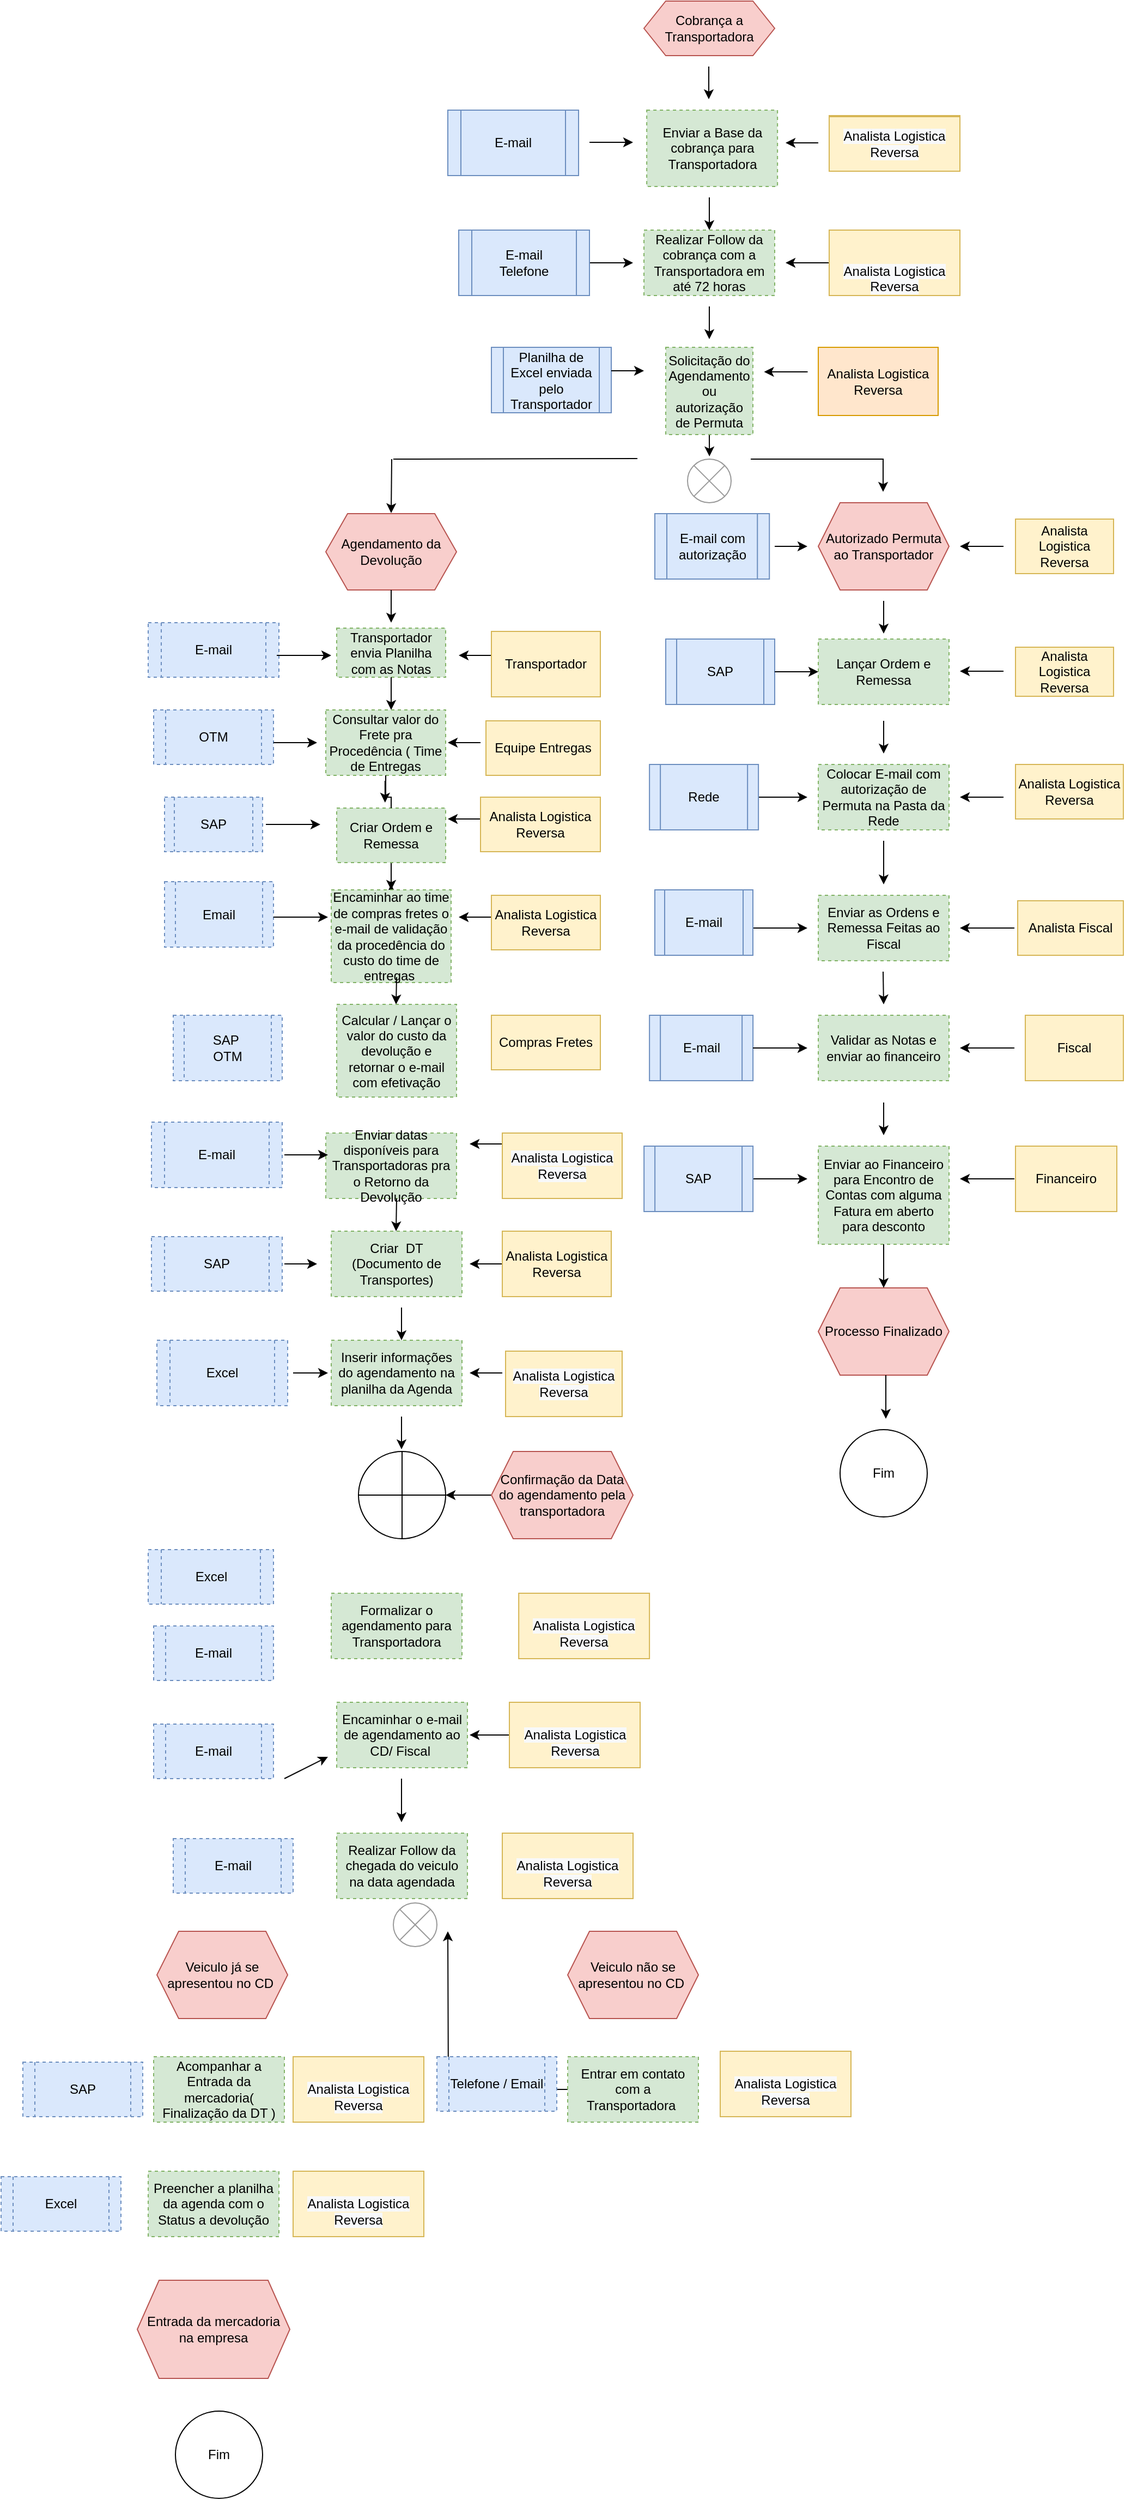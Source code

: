 <mxfile version="15.7.4" type="github" pages="2">
  <diagram name=" Visão 2" id="1wXLa7j6M4l5O0fMWjpv">
    <mxGraphModel dx="1695" dy="527" grid="1" gridSize="10" guides="1" tooltips="1" connect="1" arrows="1" fold="1" page="1" pageScale="1" pageWidth="827" pageHeight="1169" math="0" shadow="0">
      <root>
        <mxCell id="LYyk9Dx0ZVhr3AgMFDWi-0" />
        <mxCell id="LYyk9Dx0ZVhr3AgMFDWi-1" parent="LYyk9Dx0ZVhr3AgMFDWi-0" />
        <mxCell id="LYyk9Dx0ZVhr3AgMFDWi-2" value="&lt;font style=&quot;vertical-align: inherit&quot;&gt;&lt;font style=&quot;vertical-align: inherit&quot;&gt;Analista Logistica Reversa&lt;/font&gt;&lt;/font&gt;" style="rounded=0;whiteSpace=wrap;html=1;fillColor=#ffe6cc;strokeColor=#d79b00;" parent="LYyk9Dx0ZVhr3AgMFDWi-1" vertex="1">
          <mxGeometry x="530" y="327.5" width="110" height="62.5" as="geometry" />
        </mxCell>
        <mxCell id="LYyk9Dx0ZVhr3AgMFDWi-3" value="Planilha de Excel enviada pelo Transportador" style="shape=process;whiteSpace=wrap;html=1;backgroundOutline=1;fillColor=#dae8fc;strokeColor=#6c8ebf;" parent="LYyk9Dx0ZVhr3AgMFDWi-1" vertex="1">
          <mxGeometry x="230" y="327.5" width="110" height="60" as="geometry" />
        </mxCell>
        <mxCell id="LYyk9Dx0ZVhr3AgMFDWi-4" value="Solicitação do Agendamento ou autorização de Permuta" style="whiteSpace=wrap;html=1;aspect=fixed;dashed=1;fillColor=#d5e8d4;strokeColor=#82b366;" parent="LYyk9Dx0ZVhr3AgMFDWi-1" vertex="1">
          <mxGeometry x="390" y="327.5" width="80" height="80" as="geometry" />
        </mxCell>
        <mxCell id="LYyk9Dx0ZVhr3AgMFDWi-5" value="" style="endArrow=classic;html=1;rounded=0;" parent="LYyk9Dx0ZVhr3AgMFDWi-1" edge="1">
          <mxGeometry width="50" height="50" relative="1" as="geometry">
            <mxPoint x="340" y="349" as="sourcePoint" />
            <mxPoint x="370" y="349" as="targetPoint" />
          </mxGeometry>
        </mxCell>
        <mxCell id="LYyk9Dx0ZVhr3AgMFDWi-6" value="" style="endArrow=classic;html=1;rounded=0;" parent="LYyk9Dx0ZVhr3AgMFDWi-1" edge="1">
          <mxGeometry width="50" height="50" relative="1" as="geometry">
            <mxPoint x="520.25" y="350" as="sourcePoint" />
            <mxPoint x="480.25" y="350" as="targetPoint" />
          </mxGeometry>
        </mxCell>
        <mxCell id="LYyk9Dx0ZVhr3AgMFDWi-7" value="" style="endArrow=classic;html=1;rounded=0;" parent="LYyk9Dx0ZVhr3AgMFDWi-1" edge="1">
          <mxGeometry width="50" height="50" relative="1" as="geometry">
            <mxPoint x="430" y="408" as="sourcePoint" />
            <mxPoint x="429.75" y="427.5" as="targetPoint" />
            <Array as="points">
              <mxPoint x="430.12" y="427.5" />
            </Array>
          </mxGeometry>
        </mxCell>
        <mxCell id="LYyk9Dx0ZVhr3AgMFDWi-8" value="" style="shape=sumEllipse;perimeter=ellipsePerimeter;whiteSpace=wrap;html=1;backgroundOutline=1;strokeColor=#999999;" parent="LYyk9Dx0ZVhr3AgMFDWi-1" vertex="1">
          <mxGeometry x="410" y="430" width="40" height="40" as="geometry" />
        </mxCell>
        <mxCell id="LYyk9Dx0ZVhr3AgMFDWi-9" value="" style="endArrow=classic;html=1;rounded=0;" parent="LYyk9Dx0ZVhr3AgMFDWi-1" edge="1">
          <mxGeometry width="50" height="50" relative="1" as="geometry">
            <mxPoint x="138.5" y="430" as="sourcePoint" />
            <mxPoint x="138" y="479.5" as="targetPoint" />
          </mxGeometry>
        </mxCell>
        <mxCell id="LYyk9Dx0ZVhr3AgMFDWi-10" value="" style="endArrow=none;html=1;rounded=0;" parent="LYyk9Dx0ZVhr3AgMFDWi-1" edge="1">
          <mxGeometry width="50" height="50" relative="1" as="geometry">
            <mxPoint x="140" y="430" as="sourcePoint" />
            <mxPoint x="364" y="429.5" as="targetPoint" />
            <Array as="points">
              <mxPoint x="364" y="429.5" />
            </Array>
          </mxGeometry>
        </mxCell>
        <mxCell id="LYyk9Dx0ZVhr3AgMFDWi-11" value="" style="endArrow=none;html=1;rounded=0;" parent="LYyk9Dx0ZVhr3AgMFDWi-1" edge="1">
          <mxGeometry width="50" height="50" relative="1" as="geometry">
            <mxPoint x="468" y="430" as="sourcePoint" />
            <mxPoint x="590" y="430" as="targetPoint" />
          </mxGeometry>
        </mxCell>
        <mxCell id="LYyk9Dx0ZVhr3AgMFDWi-12" value="" style="endArrow=classic;html=1;rounded=0;" parent="LYyk9Dx0ZVhr3AgMFDWi-1" edge="1">
          <mxGeometry width="50" height="50" relative="1" as="geometry">
            <mxPoint x="589.5" y="430" as="sourcePoint" />
            <mxPoint x="589.5" y="460" as="targetPoint" />
          </mxGeometry>
        </mxCell>
        <mxCell id="LYyk9Dx0ZVhr3AgMFDWi-13" value="Agendamento da Devolução" style="shape=hexagon;perimeter=hexagonPerimeter2;whiteSpace=wrap;html=1;fixedSize=1;strokeColor=#b85450;fillColor=#f8cecc;" parent="LYyk9Dx0ZVhr3AgMFDWi-1" vertex="1">
          <mxGeometry x="78" y="480" width="120" height="70" as="geometry" />
        </mxCell>
        <mxCell id="LYyk9Dx0ZVhr3AgMFDWi-14" value="Autorizado Permuta ao Transportador" style="shape=hexagon;perimeter=hexagonPerimeter2;whiteSpace=wrap;html=1;fixedSize=1;strokeColor=#b85450;fillColor=#f8cecc;" parent="LYyk9Dx0ZVhr3AgMFDWi-1" vertex="1">
          <mxGeometry x="530" y="470" width="120" height="80" as="geometry" />
        </mxCell>
        <mxCell id="LYyk9Dx0ZVhr3AgMFDWi-15" value="" style="endArrow=classic;html=1;rounded=0;" parent="LYyk9Dx0ZVhr3AgMFDWi-1" edge="1">
          <mxGeometry width="50" height="50" relative="1" as="geometry">
            <mxPoint x="590" y="560" as="sourcePoint" />
            <mxPoint x="590" y="590" as="targetPoint" />
          </mxGeometry>
        </mxCell>
        <mxCell id="LYyk9Dx0ZVhr3AgMFDWi-16" value="Lançar Ordem e Remessa" style="rounded=0;whiteSpace=wrap;html=1;strokeColor=#82b366;dashed=1;fillColor=#d5e8d4;" parent="LYyk9Dx0ZVhr3AgMFDWi-1" vertex="1">
          <mxGeometry x="530" y="595" width="120" height="60" as="geometry" />
        </mxCell>
        <mxCell id="LYyk9Dx0ZVhr3AgMFDWi-17" value="Analista Logistica Reversa" style="rounded=0;whiteSpace=wrap;html=1;strokeColor=#d6b656;fillColor=#fff2cc;" parent="LYyk9Dx0ZVhr3AgMFDWi-1" vertex="1">
          <mxGeometry x="711" y="602.5" width="90" height="45" as="geometry" />
        </mxCell>
        <mxCell id="LYyk9Dx0ZVhr3AgMFDWi-18" value="SAP" style="shape=process;whiteSpace=wrap;html=1;backgroundOutline=1;strokeColor=#6c8ebf;fillColor=#dae8fc;" parent="LYyk9Dx0ZVhr3AgMFDWi-1" vertex="1">
          <mxGeometry x="390" y="595" width="100" height="60" as="geometry" />
        </mxCell>
        <mxCell id="LYyk9Dx0ZVhr3AgMFDWi-19" value="" style="endArrow=classic;html=1;rounded=0;" parent="LYyk9Dx0ZVhr3AgMFDWi-1" edge="1">
          <mxGeometry width="50" height="50" relative="1" as="geometry">
            <mxPoint x="700" y="624.5" as="sourcePoint" />
            <mxPoint x="660" y="624.5" as="targetPoint" />
          </mxGeometry>
        </mxCell>
        <mxCell id="LYyk9Dx0ZVhr3AgMFDWi-20" value="" style="endArrow=classic;html=1;rounded=0;entryX=0;entryY=0.5;entryDx=0;entryDy=0;" parent="LYyk9Dx0ZVhr3AgMFDWi-1" target="LYyk9Dx0ZVhr3AgMFDWi-16" edge="1">
          <mxGeometry width="50" height="50" relative="1" as="geometry">
            <mxPoint x="490" y="625" as="sourcePoint" />
            <mxPoint x="520" y="625" as="targetPoint" />
          </mxGeometry>
        </mxCell>
        <mxCell id="LYyk9Dx0ZVhr3AgMFDWi-21" value="Analista Logistica Reversa" style="rounded=0;whiteSpace=wrap;html=1;strokeColor=#d6b656;fillColor=#fff2cc;" parent="LYyk9Dx0ZVhr3AgMFDWi-1" vertex="1">
          <mxGeometry x="711" y="485" width="90" height="50" as="geometry" />
        </mxCell>
        <mxCell id="LYyk9Dx0ZVhr3AgMFDWi-22" value="" style="endArrow=classic;html=1;rounded=0;" parent="LYyk9Dx0ZVhr3AgMFDWi-1" edge="1">
          <mxGeometry width="50" height="50" relative="1" as="geometry">
            <mxPoint x="700" y="510" as="sourcePoint" />
            <mxPoint x="660" y="510" as="targetPoint" />
          </mxGeometry>
        </mxCell>
        <mxCell id="LYyk9Dx0ZVhr3AgMFDWi-23" value="E-mail com autorização" style="shape=process;whiteSpace=wrap;html=1;backgroundOutline=1;strokeColor=#6c8ebf;fillColor=#dae8fc;" parent="LYyk9Dx0ZVhr3AgMFDWi-1" vertex="1">
          <mxGeometry x="380" y="480" width="105.13" height="60" as="geometry" />
        </mxCell>
        <mxCell id="LYyk9Dx0ZVhr3AgMFDWi-24" value="" style="endArrow=classic;html=1;rounded=0;" parent="LYyk9Dx0ZVhr3AgMFDWi-1" edge="1">
          <mxGeometry width="50" height="50" relative="1" as="geometry">
            <mxPoint x="490" y="510" as="sourcePoint" />
            <mxPoint x="520" y="510" as="targetPoint" />
          </mxGeometry>
        </mxCell>
        <mxCell id="LYyk9Dx0ZVhr3AgMFDWi-25" value="" style="endArrow=classic;html=1;rounded=0;" parent="LYyk9Dx0ZVhr3AgMFDWi-1" edge="1">
          <mxGeometry width="50" height="50" relative="1" as="geometry">
            <mxPoint x="590" y="670" as="sourcePoint" />
            <mxPoint x="590" y="700" as="targetPoint" />
          </mxGeometry>
        </mxCell>
        <mxCell id="LYyk9Dx0ZVhr3AgMFDWi-26" value="Colocar E-mail com autorização de Permuta na Pasta da Rede" style="rounded=0;whiteSpace=wrap;html=1;strokeColor=#82b366;fillColor=#d5e8d4;dashed=1;" parent="LYyk9Dx0ZVhr3AgMFDWi-1" vertex="1">
          <mxGeometry x="530" y="710" width="120" height="60" as="geometry" />
        </mxCell>
        <mxCell id="LYyk9Dx0ZVhr3AgMFDWi-27" value="" style="endArrow=classic;html=1;rounded=0;" parent="LYyk9Dx0ZVhr3AgMFDWi-1" edge="1">
          <mxGeometry width="50" height="50" relative="1" as="geometry">
            <mxPoint x="700" y="740" as="sourcePoint" />
            <mxPoint x="660" y="740" as="targetPoint" />
          </mxGeometry>
        </mxCell>
        <mxCell id="LYyk9Dx0ZVhr3AgMFDWi-28" value="" style="endArrow=classic;html=1;rounded=0;" parent="LYyk9Dx0ZVhr3AgMFDWi-1" edge="1">
          <mxGeometry width="50" height="50" relative="1" as="geometry">
            <mxPoint x="470" y="740" as="sourcePoint" />
            <mxPoint x="520" y="740" as="targetPoint" />
          </mxGeometry>
        </mxCell>
        <mxCell id="LYyk9Dx0ZVhr3AgMFDWi-29" value="Analista Logistica Reversa" style="rounded=0;whiteSpace=wrap;html=1;strokeColor=#d6b656;fillColor=#fff2cc;" parent="LYyk9Dx0ZVhr3AgMFDWi-1" vertex="1">
          <mxGeometry x="711" y="710" width="99" height="50" as="geometry" />
        </mxCell>
        <mxCell id="LYyk9Dx0ZVhr3AgMFDWi-30" value="Rede" style="shape=process;whiteSpace=wrap;html=1;backgroundOutline=1;strokeColor=#6c8ebf;fillColor=#dae8fc;" parent="LYyk9Dx0ZVhr3AgMFDWi-1" vertex="1">
          <mxGeometry x="375.07" y="710" width="100" height="60" as="geometry" />
        </mxCell>
        <mxCell id="LYyk9Dx0ZVhr3AgMFDWi-31" value="" style="endArrow=classic;html=1;rounded=0;" parent="LYyk9Dx0ZVhr3AgMFDWi-1" edge="1">
          <mxGeometry width="50" height="50" relative="1" as="geometry">
            <mxPoint x="590" y="780" as="sourcePoint" />
            <mxPoint x="590" y="820" as="targetPoint" />
          </mxGeometry>
        </mxCell>
        <mxCell id="LYyk9Dx0ZVhr3AgMFDWi-32" value="Enviar as Ordens e Remessa Feitas ao Fiscal" style="rounded=0;whiteSpace=wrap;html=1;strokeColor=#82b366;dashed=1;fillColor=#d5e8d4;" parent="LYyk9Dx0ZVhr3AgMFDWi-1" vertex="1">
          <mxGeometry x="530" y="830" width="120" height="60" as="geometry" />
        </mxCell>
        <mxCell id="LYyk9Dx0ZVhr3AgMFDWi-33" value="" style="endArrow=classic;html=1;rounded=0;" parent="LYyk9Dx0ZVhr3AgMFDWi-1" edge="1">
          <mxGeometry width="50" height="50" relative="1" as="geometry">
            <mxPoint x="470" y="860" as="sourcePoint" />
            <mxPoint x="520" y="860" as="targetPoint" />
          </mxGeometry>
        </mxCell>
        <mxCell id="LYyk9Dx0ZVhr3AgMFDWi-34" value="" style="endArrow=classic;html=1;rounded=0;" parent="LYyk9Dx0ZVhr3AgMFDWi-1" edge="1">
          <mxGeometry width="50" height="50" relative="1" as="geometry">
            <mxPoint x="710" y="860" as="sourcePoint" />
            <mxPoint x="660" y="860" as="targetPoint" />
          </mxGeometry>
        </mxCell>
        <mxCell id="LYyk9Dx0ZVhr3AgMFDWi-35" value="Analista Fiscal" style="rounded=0;whiteSpace=wrap;html=1;strokeColor=#d6b656;fillColor=#fff2cc;" parent="LYyk9Dx0ZVhr3AgMFDWi-1" vertex="1">
          <mxGeometry x="713" y="835" width="97" height="50" as="geometry" />
        </mxCell>
        <mxCell id="LYyk9Dx0ZVhr3AgMFDWi-36" value="E-mail" style="shape=process;whiteSpace=wrap;html=1;backgroundOutline=1;strokeColor=#6c8ebf;fillColor=#dae8fc;" parent="LYyk9Dx0ZVhr3AgMFDWi-1" vertex="1">
          <mxGeometry x="380" y="825" width="90" height="60" as="geometry" />
        </mxCell>
        <mxCell id="LYyk9Dx0ZVhr3AgMFDWi-37" value="" style="endArrow=classic;html=1;rounded=0;" parent="LYyk9Dx0ZVhr3AgMFDWi-1" edge="1">
          <mxGeometry width="50" height="50" relative="1" as="geometry">
            <mxPoint x="589.5" y="900" as="sourcePoint" />
            <mxPoint x="590" y="930" as="targetPoint" />
          </mxGeometry>
        </mxCell>
        <mxCell id="LYyk9Dx0ZVhr3AgMFDWi-38" value="Validar as Notas e enviar ao financeiro" style="rounded=0;whiteSpace=wrap;html=1;strokeColor=#82b366;fillColor=#d5e8d4;dashed=1;" parent="LYyk9Dx0ZVhr3AgMFDWi-1" vertex="1">
          <mxGeometry x="530" y="940" width="120" height="60" as="geometry" />
        </mxCell>
        <mxCell id="LYyk9Dx0ZVhr3AgMFDWi-39" value="Fiscal" style="rounded=0;whiteSpace=wrap;html=1;strokeColor=#d6b656;fillColor=#fff2cc;" parent="LYyk9Dx0ZVhr3AgMFDWi-1" vertex="1">
          <mxGeometry x="720" y="940" width="90" height="60" as="geometry" />
        </mxCell>
        <mxCell id="LYyk9Dx0ZVhr3AgMFDWi-40" value="E-mail" style="shape=process;whiteSpace=wrap;html=1;backgroundOutline=1;strokeColor=#6c8ebf;fillColor=#dae8fc;" parent="LYyk9Dx0ZVhr3AgMFDWi-1" vertex="1">
          <mxGeometry x="375.07" y="940" width="95" height="60" as="geometry" />
        </mxCell>
        <mxCell id="LYyk9Dx0ZVhr3AgMFDWi-41" value="" style="endArrow=classic;html=1;rounded=0;" parent="LYyk9Dx0ZVhr3AgMFDWi-1" edge="1">
          <mxGeometry width="50" height="50" relative="1" as="geometry">
            <mxPoint x="710" y="970" as="sourcePoint" />
            <mxPoint x="660" y="970" as="targetPoint" />
          </mxGeometry>
        </mxCell>
        <mxCell id="LYyk9Dx0ZVhr3AgMFDWi-42" value="" style="endArrow=classic;html=1;rounded=0;" parent="LYyk9Dx0ZVhr3AgMFDWi-1" edge="1">
          <mxGeometry width="50" height="50" relative="1" as="geometry">
            <mxPoint x="470" y="970" as="sourcePoint" />
            <mxPoint x="520" y="970" as="targetPoint" />
          </mxGeometry>
        </mxCell>
        <mxCell id="LYyk9Dx0ZVhr3AgMFDWi-43" value="" style="endArrow=classic;html=1;rounded=0;" parent="LYyk9Dx0ZVhr3AgMFDWi-1" edge="1">
          <mxGeometry width="50" height="50" relative="1" as="geometry">
            <mxPoint x="590" y="1020" as="sourcePoint" />
            <mxPoint x="590" y="1050" as="targetPoint" />
          </mxGeometry>
        </mxCell>
        <mxCell id="LYyk9Dx0ZVhr3AgMFDWi-44" value="" style="endArrow=classic;html=1;rounded=0;" parent="LYyk9Dx0ZVhr3AgMFDWi-1" edge="1">
          <mxGeometry width="50" height="50" relative="1" as="geometry">
            <mxPoint x="710" y="1090" as="sourcePoint" />
            <mxPoint x="660" y="1090" as="targetPoint" />
          </mxGeometry>
        </mxCell>
        <mxCell id="LYyk9Dx0ZVhr3AgMFDWi-45" value="" style="endArrow=classic;html=1;rounded=0;" parent="LYyk9Dx0ZVhr3AgMFDWi-1" edge="1">
          <mxGeometry width="50" height="50" relative="1" as="geometry">
            <mxPoint x="470" y="1090" as="sourcePoint" />
            <mxPoint x="520" y="1090" as="targetPoint" />
          </mxGeometry>
        </mxCell>
        <mxCell id="LYyk9Dx0ZVhr3AgMFDWi-46" value="Financeiro" style="rounded=0;whiteSpace=wrap;html=1;strokeColor=#d6b656;fillColor=#fff2cc;" parent="LYyk9Dx0ZVhr3AgMFDWi-1" vertex="1">
          <mxGeometry x="711" y="1060" width="93" height="60" as="geometry" />
        </mxCell>
        <mxCell id="LYyk9Dx0ZVhr3AgMFDWi-47" value="SAP" style="shape=process;whiteSpace=wrap;html=1;backgroundOutline=1;strokeColor=#6c8ebf;fillColor=#dae8fc;" parent="LYyk9Dx0ZVhr3AgMFDWi-1" vertex="1">
          <mxGeometry x="370.07" y="1060" width="100" height="60" as="geometry" />
        </mxCell>
        <mxCell id="LYyk9Dx0ZVhr3AgMFDWi-48" value="&lt;font style=&quot;vertical-align: inherit&quot;&gt;&lt;font style=&quot;vertical-align: inherit&quot;&gt;Cobrança a Transportadora&lt;/font&gt;&lt;/font&gt;" style="shape=hexagon;perimeter=hexagonPerimeter2;whiteSpace=wrap;html=1;fixedSize=1;fillColor=#f8cecc;strokeColor=#b85450;" parent="LYyk9Dx0ZVhr3AgMFDWi-1" vertex="1">
          <mxGeometry x="370" y="10" width="120" height="50" as="geometry" />
        </mxCell>
        <mxCell id="LYyk9Dx0ZVhr3AgMFDWi-53" value="" style="endArrow=classic;html=1;rounded=0;" parent="LYyk9Dx0ZVhr3AgMFDWi-1" edge="1">
          <mxGeometry width="50" height="50" relative="1" as="geometry">
            <mxPoint x="429.5" y="70" as="sourcePoint" />
            <mxPoint x="429.5" y="100" as="targetPoint" />
          </mxGeometry>
        </mxCell>
        <mxCell id="LYyk9Dx0ZVhr3AgMFDWi-54" value="&lt;font style=&quot;vertical-align: inherit&quot;&gt;&lt;font style=&quot;vertical-align: inherit&quot;&gt;&lt;font style=&quot;vertical-align: inherit&quot;&gt;&lt;font style=&quot;vertical-align: inherit&quot;&gt;Enviar a Base da cobrança para Transportadora&lt;/font&gt;&lt;/font&gt;&lt;/font&gt;&lt;/font&gt;" style="rounded=0;whiteSpace=wrap;html=1;dashed=1;fillColor=#d5e8d4;strokeColor=#82b366;" parent="LYyk9Dx0ZVhr3AgMFDWi-1" vertex="1">
          <mxGeometry x="372.57" y="110" width="120" height="70" as="geometry" />
        </mxCell>
        <mxCell id="LYyk9Dx0ZVhr3AgMFDWi-55" value="" style="endArrow=classic;html=1;rounded=0;" parent="LYyk9Dx0ZVhr3AgMFDWi-1" edge="1">
          <mxGeometry width="50" height="50" relative="1" as="geometry">
            <mxPoint x="430" y="290" as="sourcePoint" />
            <mxPoint x="430" y="320" as="targetPoint" />
          </mxGeometry>
        </mxCell>
        <mxCell id="LYyk9Dx0ZVhr3AgMFDWi-56" value="" style="endArrow=classic;html=1;rounded=0;" parent="LYyk9Dx0ZVhr3AgMFDWi-1" edge="1">
          <mxGeometry width="50" height="50" relative="1" as="geometry">
            <mxPoint x="320" y="139.5" as="sourcePoint" />
            <mxPoint x="360" y="139.5" as="targetPoint" />
          </mxGeometry>
        </mxCell>
        <mxCell id="LYyk9Dx0ZVhr3AgMFDWi-57" value="&#xa;&#xa;&lt;span style=&quot;color: rgb(0, 0, 0); font-family: helvetica; font-size: 12px; font-style: normal; font-weight: 400; letter-spacing: normal; text-align: center; text-indent: 0px; text-transform: none; word-spacing: 0px; background-color: rgb(248, 249, 250); display: inline; float: none;&quot;&gt;Analista Logistica Reversa&lt;/span&gt;&#xa;&#xa;" style="rounded=0;whiteSpace=wrap;html=1;fillColor=#fff2cc;strokeColor=#d6b656;" parent="LYyk9Dx0ZVhr3AgMFDWi-1" vertex="1">
          <mxGeometry x="540" y="115" width="120" height="50" as="geometry" />
        </mxCell>
        <mxCell id="LYyk9Dx0ZVhr3AgMFDWi-58" value="&lt;font style=&quot;vertical-align: inherit&quot;&gt;&lt;font style=&quot;vertical-align: inherit&quot;&gt;E-mail&lt;/font&gt;&lt;/font&gt;" style="shape=process;whiteSpace=wrap;html=1;backgroundOutline=1;fillColor=#dae8fc;strokeColor=#6c8ebf;" parent="LYyk9Dx0ZVhr3AgMFDWi-1" vertex="1">
          <mxGeometry x="190" y="110" width="120" height="60" as="geometry" />
        </mxCell>
        <mxCell id="LYyk9Dx0ZVhr3AgMFDWi-59" value="" style="endArrow=classic;html=1;rounded=0;" parent="LYyk9Dx0ZVhr3AgMFDWi-1" edge="1">
          <mxGeometry width="50" height="50" relative="1" as="geometry">
            <mxPoint x="530" y="140" as="sourcePoint" />
            <mxPoint x="500" y="140" as="targetPoint" />
          </mxGeometry>
        </mxCell>
        <mxCell id="LYyk9Dx0ZVhr3AgMFDWi-60" value="" style="endArrow=classic;html=1;rounded=0;" parent="LYyk9Dx0ZVhr3AgMFDWi-1" edge="1">
          <mxGeometry width="50" height="50" relative="1" as="geometry">
            <mxPoint x="430" y="190" as="sourcePoint" />
            <mxPoint x="430" y="220" as="targetPoint" />
          </mxGeometry>
        </mxCell>
        <mxCell id="LYyk9Dx0ZVhr3AgMFDWi-61" value="&lt;font style=&quot;vertical-align: inherit&quot;&gt;&lt;font style=&quot;vertical-align: inherit&quot;&gt;Realizar Follow da cobrança com a Transportadora em até 72 horas&lt;/font&gt;&lt;/font&gt;" style="rounded=0;whiteSpace=wrap;html=1;dashed=1;fillColor=#d5e8d4;strokeColor=#82b366;" parent="LYyk9Dx0ZVhr3AgMFDWi-1" vertex="1">
          <mxGeometry x="370" y="220" width="120" height="60" as="geometry" />
        </mxCell>
        <mxCell id="LYyk9Dx0ZVhr3AgMFDWi-62" value="" style="endArrow=classic;html=1;rounded=0;" parent="LYyk9Dx0ZVhr3AgMFDWi-1" edge="1">
          <mxGeometry width="50" height="50" relative="1" as="geometry">
            <mxPoint x="540" y="250" as="sourcePoint" />
            <mxPoint x="500" y="250" as="targetPoint" />
          </mxGeometry>
        </mxCell>
        <mxCell id="LYyk9Dx0ZVhr3AgMFDWi-63" value="" style="endArrow=classic;html=1;rounded=0;" parent="LYyk9Dx0ZVhr3AgMFDWi-1" edge="1">
          <mxGeometry width="50" height="50" relative="1" as="geometry">
            <mxPoint x="320" y="250" as="sourcePoint" />
            <mxPoint x="360" y="250" as="targetPoint" />
          </mxGeometry>
        </mxCell>
        <mxCell id="LYyk9Dx0ZVhr3AgMFDWi-64" value="&lt;br&gt;&lt;br&gt;&lt;br style=&quot;color: rgb(0 , 0 , 0) ; font-family: &amp;#34;helvetica&amp;#34; ; font-size: 12px ; font-style: normal ; font-weight: 400 ; letter-spacing: normal ; text-align: center ; text-indent: 0px ; text-transform: none ; word-spacing: 0px ; background-color: rgb(248 , 249 , 250)&quot;&gt;&lt;span style=&quot;color: rgb(0 , 0 , 0) ; font-size: 12px ; font-style: normal ; font-weight: 400 ; letter-spacing: normal ; text-align: center ; text-indent: 0px ; text-transform: none ; word-spacing: 0px ; font-family: &amp;#34;helvetica&amp;#34; ; background-color: rgb(248 , 249 , 250) ; display: inline ; float: none&quot;&gt;Analista Logistica Reversa&lt;/span&gt;&lt;br style=&quot;color: rgb(0 , 0 , 0) ; font-family: &amp;#34;helvetica&amp;#34; ; font-size: 12px ; font-style: normal ; font-weight: 400 ; letter-spacing: normal ; text-align: center ; text-indent: 0px ; text-transform: none ; word-spacing: 0px ; background-color: rgb(248 , 249 , 250)&quot;&gt;&lt;br&gt;" style="rounded=0;whiteSpace=wrap;html=1;fillColor=#fff2cc;strokeColor=#d6b656;" parent="LYyk9Dx0ZVhr3AgMFDWi-1" vertex="1">
          <mxGeometry x="540" y="220" width="120" height="60" as="geometry" />
        </mxCell>
        <mxCell id="LYyk9Dx0ZVhr3AgMFDWi-65" value="E-mail&lt;br&gt;Telefone" style="shape=process;whiteSpace=wrap;html=1;backgroundOutline=1;fillColor=#dae8fc;strokeColor=#6c8ebf;" parent="LYyk9Dx0ZVhr3AgMFDWi-1" vertex="1">
          <mxGeometry x="200" y="220" width="120" height="60" as="geometry" />
        </mxCell>
        <mxCell id="LYyk9Dx0ZVhr3AgMFDWi-66" value="" style="endArrow=classic;html=1;rounded=0;exitX=0.5;exitY=1;exitDx=0;exitDy=0;" parent="LYyk9Dx0ZVhr3AgMFDWi-1" source="LYyk9Dx0ZVhr3AgMFDWi-13" edge="1">
          <mxGeometry width="50" height="50" relative="1" as="geometry">
            <mxPoint x="108" y="610" as="sourcePoint" />
            <mxPoint x="138" y="580" as="targetPoint" />
          </mxGeometry>
        </mxCell>
        <mxCell id="LYyk9Dx0ZVhr3AgMFDWi-67" value="Transportador envia Planilha com as Notas" style="rounded=0;whiteSpace=wrap;html=1;dashed=1;fillColor=#d5e8d4;strokeColor=#82b366;" parent="LYyk9Dx0ZVhr3AgMFDWi-1" vertex="1">
          <mxGeometry x="88" y="585" width="100" height="45" as="geometry" />
        </mxCell>
        <mxCell id="LYyk9Dx0ZVhr3AgMFDWi-68" value="" style="endArrow=classic;html=1;rounded=0;exitX=0.5;exitY=1;exitDx=0;exitDy=0;" parent="LYyk9Dx0ZVhr3AgMFDWi-1" source="LYyk9Dx0ZVhr3AgMFDWi-67" edge="1">
          <mxGeometry width="50" height="50" relative="1" as="geometry">
            <mxPoint x="118" y="680" as="sourcePoint" />
            <mxPoint x="138" y="660" as="targetPoint" />
          </mxGeometry>
        </mxCell>
        <mxCell id="LYyk9Dx0ZVhr3AgMFDWi-69" value="" style="edgeStyle=orthogonalEdgeStyle;rounded=0;orthogonalLoop=1;jettySize=auto;html=1;startArrow=none;" parent="LYyk9Dx0ZVhr3AgMFDWi-1" source="LYyk9Dx0ZVhr3AgMFDWi-74" target="LYyk9Dx0ZVhr3AgMFDWi-76" edge="1">
          <mxGeometry relative="1" as="geometry" />
        </mxCell>
        <mxCell id="LYyk9Dx0ZVhr3AgMFDWi-70" value="Consultar valor do Frete pra Procedência ( Time de Entregas" style="rounded=0;whiteSpace=wrap;html=1;dashed=1;fillColor=#d5e8d4;strokeColor=#82b366;" parent="LYyk9Dx0ZVhr3AgMFDWi-1" vertex="1">
          <mxGeometry x="78" y="660" width="110" height="60" as="geometry" />
        </mxCell>
        <mxCell id="LYyk9Dx0ZVhr3AgMFDWi-71" value="E-mail" style="shape=process;whiteSpace=wrap;html=1;backgroundOutline=1;dashed=1;fillColor=#dae8fc;strokeColor=#6c8ebf;" parent="LYyk9Dx0ZVhr3AgMFDWi-1" vertex="1">
          <mxGeometry x="-85" y="580" width="120" height="50" as="geometry" />
        </mxCell>
        <mxCell id="LYyk9Dx0ZVhr3AgMFDWi-72" value="OTM" style="shape=process;whiteSpace=wrap;html=1;backgroundOutline=1;dashed=1;fillColor=#dae8fc;strokeColor=#6c8ebf;" parent="LYyk9Dx0ZVhr3AgMFDWi-1" vertex="1">
          <mxGeometry x="-80" y="660" width="110" height="50" as="geometry" />
        </mxCell>
        <mxCell id="LYyk9Dx0ZVhr3AgMFDWi-73" value="" style="endArrow=classic;html=1;rounded=0;" parent="LYyk9Dx0ZVhr3AgMFDWi-1" edge="1">
          <mxGeometry width="50" height="50" relative="1" as="geometry">
            <mxPoint x="132.41" y="725" as="sourcePoint" />
            <mxPoint x="132.41" y="745" as="targetPoint" />
            <Array as="points">
              <mxPoint x="132.41" y="745" />
            </Array>
          </mxGeometry>
        </mxCell>
        <mxCell id="LYyk9Dx0ZVhr3AgMFDWi-75" value="SAP" style="shape=process;whiteSpace=wrap;html=1;backgroundOutline=1;dashed=1;fillColor=#dae8fc;strokeColor=#6c8ebf;" parent="LYyk9Dx0ZVhr3AgMFDWi-1" vertex="1">
          <mxGeometry x="-70" y="740" width="90" height="50" as="geometry" />
        </mxCell>
        <mxCell id="Wak898rco3ixTBoAzNHN-0" style="edgeStyle=orthogonalEdgeStyle;rounded=0;orthogonalLoop=1;jettySize=auto;html=1;exitX=0.5;exitY=0;exitDx=0;exitDy=0;" parent="LYyk9Dx0ZVhr3AgMFDWi-1" source="LYyk9Dx0ZVhr3AgMFDWi-76" edge="1">
          <mxGeometry relative="1" as="geometry">
            <mxPoint x="138" y="820" as="targetPoint" />
          </mxGeometry>
        </mxCell>
        <mxCell id="LYyk9Dx0ZVhr3AgMFDWi-76" value="&lt;font style=&quot;vertical-align: inherit&quot;&gt;&lt;font style=&quot;vertical-align: inherit&quot;&gt;Encaminhar ao time de compras fretes o e-mail de validação da procedência do custo do time de entregas&amp;nbsp;&lt;/font&gt;&lt;/font&gt;" style="rounded=0;whiteSpace=wrap;html=1;dashed=1;fillColor=#d5e8d4;strokeColor=#82b366;" parent="LYyk9Dx0ZVhr3AgMFDWi-1" vertex="1">
          <mxGeometry x="83" y="825" width="110" height="85" as="geometry" />
        </mxCell>
        <mxCell id="LYyk9Dx0ZVhr3AgMFDWi-77" value="&lt;font style=&quot;vertical-align: inherit&quot;&gt;&lt;font style=&quot;vertical-align: inherit&quot;&gt;Email&lt;/font&gt;&lt;/font&gt;" style="shape=process;whiteSpace=wrap;html=1;backgroundOutline=1;dashed=1;fillColor=#dae8fc;strokeColor=#6c8ebf;" parent="LYyk9Dx0ZVhr3AgMFDWi-1" vertex="1">
          <mxGeometry x="-70" y="817.5" width="100" height="60" as="geometry" />
        </mxCell>
        <mxCell id="LYyk9Dx0ZVhr3AgMFDWi-78" value="" style="endArrow=classic;html=1;rounded=0;" parent="LYyk9Dx0ZVhr3AgMFDWi-1" edge="1">
          <mxGeometry width="50" height="50" relative="1" as="geometry">
            <mxPoint x="143" y="905" as="sourcePoint" />
            <mxPoint x="142.5" y="930" as="targetPoint" />
            <Array as="points" />
          </mxGeometry>
        </mxCell>
        <mxCell id="LYyk9Dx0ZVhr3AgMFDWi-79" value="Enviar datas disponíveis para Transportadoras pra o Retorno da Devolução" style="rounded=0;whiteSpace=wrap;html=1;dashed=1;fillColor=#d5e8d4;strokeColor=#82b366;" parent="LYyk9Dx0ZVhr3AgMFDWi-1" vertex="1">
          <mxGeometry x="78" y="1048" width="120" height="60" as="geometry" />
        </mxCell>
        <mxCell id="LYyk9Dx0ZVhr3AgMFDWi-80" value="" style="endArrow=classic;html=1;rounded=0;" parent="LYyk9Dx0ZVhr3AgMFDWi-1" edge="1">
          <mxGeometry width="50" height="50" relative="1" as="geometry">
            <mxPoint x="40" y="1068" as="sourcePoint" />
            <mxPoint x="80" y="1068" as="targetPoint" />
          </mxGeometry>
        </mxCell>
        <mxCell id="LYyk9Dx0ZVhr3AgMFDWi-81" value="E-mail" style="shape=process;whiteSpace=wrap;html=1;backgroundOutline=1;dashed=1;fillColor=#dae8fc;strokeColor=#6c8ebf;" parent="LYyk9Dx0ZVhr3AgMFDWi-1" vertex="1">
          <mxGeometry x="-82" y="1038" width="120" height="60" as="geometry" />
        </mxCell>
        <mxCell id="LYyk9Dx0ZVhr3AgMFDWi-82" value="&lt;font style=&quot;vertical-align: inherit&quot;&gt;&lt;font style=&quot;vertical-align: inherit&quot;&gt;Criar&amp;nbsp; DT &lt;/font&gt;&lt;/font&gt;&lt;br&gt;&lt;font style=&quot;vertical-align: inherit&quot;&gt;&lt;font style=&quot;vertical-align: inherit&quot;&gt;(Documento de Transportes)&lt;/font&gt;&lt;/font&gt;" style="rounded=0;whiteSpace=wrap;html=1;dashed=1;fillColor=#d5e8d4;strokeColor=#82b366;" parent="LYyk9Dx0ZVhr3AgMFDWi-1" vertex="1">
          <mxGeometry x="83" y="1138" width="120" height="60" as="geometry" />
        </mxCell>
        <mxCell id="LYyk9Dx0ZVhr3AgMFDWi-83" value="Enviar ao Financeiro para Encontro de Contas com alguma Fatura em aberto para desconto" style="rounded=0;whiteSpace=wrap;html=1;dashed=1;fillColor=#d5e8d4;strokeColor=#82b366;" parent="LYyk9Dx0ZVhr3AgMFDWi-1" vertex="1">
          <mxGeometry x="530" y="1060" width="120" height="90" as="geometry" />
        </mxCell>
        <mxCell id="LYyk9Dx0ZVhr3AgMFDWi-84" value="" style="endArrow=classic;html=1;rounded=0;" parent="LYyk9Dx0ZVhr3AgMFDWi-1" edge="1">
          <mxGeometry width="50" height="50" relative="1" as="geometry">
            <mxPoint x="40" y="1168" as="sourcePoint" />
            <mxPoint x="70" y="1168" as="targetPoint" />
          </mxGeometry>
        </mxCell>
        <mxCell id="LYyk9Dx0ZVhr3AgMFDWi-85" value="SAP" style="shape=process;whiteSpace=wrap;html=1;backgroundOutline=1;dashed=1;fillColor=#dae8fc;strokeColor=#6c8ebf;" parent="LYyk9Dx0ZVhr3AgMFDWi-1" vertex="1">
          <mxGeometry x="-82" y="1143" width="120" height="50" as="geometry" />
        </mxCell>
        <mxCell id="LYyk9Dx0ZVhr3AgMFDWi-86" value="" style="endArrow=classic;html=1;rounded=0;" parent="LYyk9Dx0ZVhr3AgMFDWi-1" edge="1">
          <mxGeometry width="50" height="50" relative="1" as="geometry">
            <mxPoint x="147.5" y="1208" as="sourcePoint" />
            <mxPoint x="147.5" y="1238" as="targetPoint" />
          </mxGeometry>
        </mxCell>
        <mxCell id="LYyk9Dx0ZVhr3AgMFDWi-87" value="Inserir informações do agendamento na planilha da Agenda" style="rounded=0;whiteSpace=wrap;html=1;dashed=1;fillColor=#d5e8d4;strokeColor=#82b366;" parent="LYyk9Dx0ZVhr3AgMFDWi-1" vertex="1">
          <mxGeometry x="83" y="1238" width="120" height="60" as="geometry" />
        </mxCell>
        <mxCell id="LYyk9Dx0ZVhr3AgMFDWi-88" value="" style="endArrow=classic;html=1;rounded=0;" parent="LYyk9Dx0ZVhr3AgMFDWi-1" edge="1">
          <mxGeometry width="50" height="50" relative="1" as="geometry">
            <mxPoint x="48" y="1268" as="sourcePoint" />
            <mxPoint x="80" y="1268" as="targetPoint" />
          </mxGeometry>
        </mxCell>
        <mxCell id="LYyk9Dx0ZVhr3AgMFDWi-89" value="Excel" style="shape=process;whiteSpace=wrap;html=1;backgroundOutline=1;dashed=1;fillColor=#dae8fc;strokeColor=#6c8ebf;" parent="LYyk9Dx0ZVhr3AgMFDWi-1" vertex="1">
          <mxGeometry x="-77" y="1238" width="120" height="60" as="geometry" />
        </mxCell>
        <mxCell id="LYyk9Dx0ZVhr3AgMFDWi-90" value="" style="endArrow=classic;html=1;rounded=0;" parent="LYyk9Dx0ZVhr3AgMFDWi-1" edge="1">
          <mxGeometry width="50" height="50" relative="1" as="geometry">
            <mxPoint x="147.5" y="1308" as="sourcePoint" />
            <mxPoint x="147.5" y="1338" as="targetPoint" />
          </mxGeometry>
        </mxCell>
        <mxCell id="LYyk9Dx0ZVhr3AgMFDWi-91" value="Encaminhar o e-mail de agendamento ao CD/ Fiscal&amp;nbsp;" style="rounded=0;whiteSpace=wrap;html=1;dashed=1;fillColor=#d5e8d4;strokeColor=#82b366;" parent="LYyk9Dx0ZVhr3AgMFDWi-1" vertex="1">
          <mxGeometry x="88" y="1570" width="120" height="60" as="geometry" />
        </mxCell>
        <mxCell id="LYyk9Dx0ZVhr3AgMFDWi-92" value="E-mail" style="shape=process;whiteSpace=wrap;html=1;backgroundOutline=1;dashed=1;fillColor=#dae8fc;strokeColor=#6c8ebf;" parent="LYyk9Dx0ZVhr3AgMFDWi-1" vertex="1">
          <mxGeometry x="-80" y="1590" width="110" height="50" as="geometry" />
        </mxCell>
        <mxCell id="LYyk9Dx0ZVhr3AgMFDWi-93" value="Processo Finalizado" style="shape=hexagon;perimeter=hexagonPerimeter2;whiteSpace=wrap;html=1;fixedSize=1;fillColor=#f8cecc;strokeColor=#b85450;" parent="LYyk9Dx0ZVhr3AgMFDWi-1" vertex="1">
          <mxGeometry x="530" y="1190" width="120" height="80" as="geometry" />
        </mxCell>
        <mxCell id="LYyk9Dx0ZVhr3AgMFDWi-94" value="Fim" style="ellipse;whiteSpace=wrap;html=1;aspect=fixed;" parent="LYyk9Dx0ZVhr3AgMFDWi-1" vertex="1">
          <mxGeometry x="550" y="1320" width="80" height="80" as="geometry" />
        </mxCell>
        <mxCell id="LYyk9Dx0ZVhr3AgMFDWi-95" value="Entrada da mercadoria na empresa" style="shape=hexagon;perimeter=hexagonPerimeter2;whiteSpace=wrap;html=1;fixedSize=1;fillColor=#f8cecc;strokeColor=#b85450;" parent="LYyk9Dx0ZVhr3AgMFDWi-1" vertex="1">
          <mxGeometry x="-95" y="2100" width="140" height="90" as="geometry" />
        </mxCell>
        <mxCell id="LYyk9Dx0ZVhr3AgMFDWi-96" value="Fim" style="ellipse;whiteSpace=wrap;html=1;aspect=fixed;" parent="LYyk9Dx0ZVhr3AgMFDWi-1" vertex="1">
          <mxGeometry x="-60" y="2220" width="80" height="80" as="geometry" />
        </mxCell>
        <mxCell id="LYyk9Dx0ZVhr3AgMFDWi-97" value="" style="endArrow=classic;html=1;rounded=0;" parent="LYyk9Dx0ZVhr3AgMFDWi-1" edge="1">
          <mxGeometry width="50" height="50" relative="1" as="geometry">
            <mxPoint x="33" y="610" as="sourcePoint" />
            <mxPoint x="83" y="610" as="targetPoint" />
          </mxGeometry>
        </mxCell>
        <mxCell id="LYyk9Dx0ZVhr3AgMFDWi-98" value="" style="endArrow=classic;html=1;rounded=0;" parent="LYyk9Dx0ZVhr3AgMFDWi-1" edge="1">
          <mxGeometry width="50" height="50" relative="1" as="geometry">
            <mxPoint x="30" y="690" as="sourcePoint" />
            <mxPoint x="70" y="690" as="targetPoint" />
          </mxGeometry>
        </mxCell>
        <mxCell id="LYyk9Dx0ZVhr3AgMFDWi-99" value="" style="endArrow=classic;html=1;rounded=0;" parent="LYyk9Dx0ZVhr3AgMFDWi-1" edge="1">
          <mxGeometry width="50" height="50" relative="1" as="geometry">
            <mxPoint x="23" y="765" as="sourcePoint" />
            <mxPoint x="73" y="765" as="targetPoint" />
          </mxGeometry>
        </mxCell>
        <mxCell id="LYyk9Dx0ZVhr3AgMFDWi-100" value="" style="endArrow=classic;html=1;rounded=0;" parent="LYyk9Dx0ZVhr3AgMFDWi-1" edge="1">
          <mxGeometry width="50" height="50" relative="1" as="geometry">
            <mxPoint x="30" y="850" as="sourcePoint" />
            <mxPoint x="80" y="850" as="targetPoint" />
          </mxGeometry>
        </mxCell>
        <mxCell id="LYyk9Dx0ZVhr3AgMFDWi-101" value="" style="endArrow=classic;html=1;rounded=0;" parent="LYyk9Dx0ZVhr3AgMFDWi-1" edge="1">
          <mxGeometry width="50" height="50" relative="1" as="geometry">
            <mxPoint x="143" y="1108" as="sourcePoint" />
            <mxPoint x="142.5" y="1138" as="targetPoint" />
          </mxGeometry>
        </mxCell>
        <mxCell id="LYyk9Dx0ZVhr3AgMFDWi-102" value="" style="endArrow=classic;html=1;rounded=0;" parent="LYyk9Dx0ZVhr3AgMFDWi-1" edge="1">
          <mxGeometry width="50" height="50" relative="1" as="geometry">
            <mxPoint x="40" y="1640" as="sourcePoint" />
            <mxPoint x="80" y="1620" as="targetPoint" />
          </mxGeometry>
        </mxCell>
        <mxCell id="LYyk9Dx0ZVhr3AgMFDWi-103" value="" style="endArrow=classic;html=1;rounded=0;" parent="LYyk9Dx0ZVhr3AgMFDWi-1" edge="1">
          <mxGeometry width="50" height="50" relative="1" as="geometry">
            <mxPoint x="147.5" y="1640" as="sourcePoint" />
            <mxPoint x="147.5" y="1680" as="targetPoint" />
          </mxGeometry>
        </mxCell>
        <mxCell id="LYyk9Dx0ZVhr3AgMFDWi-105" value="&#xa;&#xa;&lt;span style=&quot;color: rgb(0, 0, 0); font-family: helvetica; font-size: 12px; font-style: normal; font-weight: 400; letter-spacing: normal; text-align: center; text-indent: 0px; text-transform: none; word-spacing: 0px; background-color: rgb(248, 249, 250); display: inline; float: none;&quot;&gt;Analista Logistica Reversa&lt;/span&gt;&#xa;&#xa;" style="rounded=0;whiteSpace=wrap;html=1;fillColor=#fff2cc;strokeColor=#d6b656;" parent="LYyk9Dx0ZVhr3AgMFDWi-1" vertex="1">
          <mxGeometry x="540" y="116" width="120" height="50" as="geometry" />
        </mxCell>
        <mxCell id="LYyk9Dx0ZVhr3AgMFDWi-107" value="" style="endArrow=classic;html=1;rounded=0;" parent="LYyk9Dx0ZVhr3AgMFDWi-1" edge="1">
          <mxGeometry width="50" height="50" relative="1" as="geometry">
            <mxPoint x="230" y="610" as="sourcePoint" />
            <mxPoint x="200" y="610" as="targetPoint" />
          </mxGeometry>
        </mxCell>
        <mxCell id="LYyk9Dx0ZVhr3AgMFDWi-108" value="&lt;span&gt;Transportador&lt;/span&gt;" style="rounded=0;whiteSpace=wrap;html=1;fillColor=#fff2cc;strokeColor=#d6b656;" parent="LYyk9Dx0ZVhr3AgMFDWi-1" vertex="1">
          <mxGeometry x="230" y="588" width="100" height="60" as="geometry" />
        </mxCell>
        <mxCell id="LYyk9Dx0ZVhr3AgMFDWi-109" value="" style="endArrow=classic;html=1;rounded=0;" parent="LYyk9Dx0ZVhr3AgMFDWi-1" edge="1">
          <mxGeometry width="50" height="50" relative="1" as="geometry">
            <mxPoint x="220" y="690" as="sourcePoint" />
            <mxPoint x="190" y="690" as="targetPoint" />
          </mxGeometry>
        </mxCell>
        <mxCell id="LYyk9Dx0ZVhr3AgMFDWi-110" value="Equipe Entregas" style="rounded=0;whiteSpace=wrap;html=1;fillColor=#fff2cc;strokeColor=#d6b656;" parent="LYyk9Dx0ZVhr3AgMFDWi-1" vertex="1">
          <mxGeometry x="225" y="670" width="105" height="50" as="geometry" />
        </mxCell>
        <mxCell id="LYyk9Dx0ZVhr3AgMFDWi-111" value="" style="endArrow=classic;html=1;rounded=0;" parent="LYyk9Dx0ZVhr3AgMFDWi-1" edge="1">
          <mxGeometry width="50" height="50" relative="1" as="geometry">
            <mxPoint x="220" y="760" as="sourcePoint" />
            <mxPoint x="190" y="760" as="targetPoint" />
          </mxGeometry>
        </mxCell>
        <mxCell id="LYyk9Dx0ZVhr3AgMFDWi-112" value="&lt;span&gt;&lt;font style=&quot;vertical-align: inherit&quot;&gt;&lt;font style=&quot;vertical-align: inherit&quot;&gt;Analista Logistica Reversa&lt;/font&gt;&lt;/font&gt;&lt;/span&gt;" style="rounded=0;whiteSpace=wrap;html=1;fillColor=#fff2cc;strokeColor=#d6b656;" parent="LYyk9Dx0ZVhr3AgMFDWi-1" vertex="1">
          <mxGeometry x="220" y="740" width="110" height="50" as="geometry" />
        </mxCell>
        <mxCell id="LYyk9Dx0ZVhr3AgMFDWi-113" value="" style="endArrow=classic;html=1;rounded=0;" parent="LYyk9Dx0ZVhr3AgMFDWi-1" edge="1">
          <mxGeometry width="50" height="50" relative="1" as="geometry">
            <mxPoint x="230" y="850" as="sourcePoint" />
            <mxPoint x="200" y="850" as="targetPoint" />
          </mxGeometry>
        </mxCell>
        <mxCell id="LYyk9Dx0ZVhr3AgMFDWi-114" value="&lt;font style=&quot;vertical-align: inherit&quot;&gt;&lt;font style=&quot;vertical-align: inherit&quot;&gt;Analista Logistica Reversa&lt;/font&gt;&lt;/font&gt;" style="rounded=0;whiteSpace=wrap;html=1;fillColor=#fff2cc;strokeColor=#d6b656;" parent="LYyk9Dx0ZVhr3AgMFDWi-1" vertex="1">
          <mxGeometry x="230" y="830" width="100" height="50" as="geometry" />
        </mxCell>
        <mxCell id="LYyk9Dx0ZVhr3AgMFDWi-115" value="" style="endArrow=classic;html=1;rounded=0;" parent="LYyk9Dx0ZVhr3AgMFDWi-1" edge="1">
          <mxGeometry width="50" height="50" relative="1" as="geometry">
            <mxPoint x="240" y="1058" as="sourcePoint" />
            <mxPoint x="210" y="1058" as="targetPoint" />
          </mxGeometry>
        </mxCell>
        <mxCell id="LYyk9Dx0ZVhr3AgMFDWi-116" value="&#xa;&#xa;&lt;span style=&quot;color: rgb(0, 0, 0); font-family: helvetica; font-size: 12px; font-style: normal; font-weight: 400; letter-spacing: normal; text-align: center; text-indent: 0px; text-transform: none; word-spacing: 0px; background-color: rgb(248, 249, 250); display: inline; float: none;&quot;&gt;Analista Logistica Reversa&lt;/span&gt;&#xa;&#xa;" style="rounded=0;whiteSpace=wrap;html=1;fillColor=#fff2cc;strokeColor=#d6b656;" parent="LYyk9Dx0ZVhr3AgMFDWi-1" vertex="1">
          <mxGeometry x="240" y="1048" width="110" height="60" as="geometry" />
        </mxCell>
        <mxCell id="LYyk9Dx0ZVhr3AgMFDWi-117" value="" style="endArrow=classic;html=1;rounded=0;exitX=0.5;exitY=1;exitDx=0;exitDy=0;" parent="LYyk9Dx0ZVhr3AgMFDWi-1" source="LYyk9Dx0ZVhr3AgMFDWi-83" edge="1">
          <mxGeometry width="50" height="50" relative="1" as="geometry">
            <mxPoint x="570" y="1200" as="sourcePoint" />
            <mxPoint x="590" y="1190" as="targetPoint" />
          </mxGeometry>
        </mxCell>
        <mxCell id="LYyk9Dx0ZVhr3AgMFDWi-118" value="" style="endArrow=classic;html=1;rounded=0;" parent="LYyk9Dx0ZVhr3AgMFDWi-1" edge="1">
          <mxGeometry width="50" height="50" relative="1" as="geometry">
            <mxPoint x="592" y="1270" as="sourcePoint" />
            <mxPoint x="592" y="1310" as="targetPoint" />
          </mxGeometry>
        </mxCell>
        <mxCell id="LYyk9Dx0ZVhr3AgMFDWi-120" value="" style="endArrow=classic;html=1;rounded=0;" parent="LYyk9Dx0ZVhr3AgMFDWi-1" edge="1">
          <mxGeometry width="50" height="50" relative="1" as="geometry">
            <mxPoint x="240" y="1168" as="sourcePoint" />
            <mxPoint x="210" y="1168" as="targetPoint" />
          </mxGeometry>
        </mxCell>
        <mxCell id="LYyk9Dx0ZVhr3AgMFDWi-121" value="&lt;span style=&quot;font-family: &amp;#34;helvetica&amp;#34;&quot;&gt;Analista Logistica Reversa&lt;/span&gt;" style="rounded=0;whiteSpace=wrap;html=1;fillColor=#fff2cc;strokeColor=#d6b656;" parent="LYyk9Dx0ZVhr3AgMFDWi-1" vertex="1">
          <mxGeometry x="240" y="1138" width="100" height="60" as="geometry" />
        </mxCell>
        <mxCell id="LYyk9Dx0ZVhr3AgMFDWi-122" value="" style="endArrow=classic;html=1;rounded=0;" parent="LYyk9Dx0ZVhr3AgMFDWi-1" edge="1">
          <mxGeometry width="50" height="50" relative="1" as="geometry">
            <mxPoint x="240" y="1268" as="sourcePoint" />
            <mxPoint x="210" y="1268" as="targetPoint" />
          </mxGeometry>
        </mxCell>
        <mxCell id="LYyk9Dx0ZVhr3AgMFDWi-123" value="&#xa;&#xa;&lt;span style=&quot;color: rgb(0, 0, 0); font-family: helvetica; font-size: 12px; font-style: normal; font-weight: 400; letter-spacing: normal; text-align: center; text-indent: 0px; text-transform: none; word-spacing: 0px; background-color: rgb(248, 249, 250); display: inline; float: none;&quot;&gt;Analista Logistica Reversa&lt;/span&gt;&#xa;&#xa;" style="rounded=0;whiteSpace=wrap;html=1;fillColor=#fff2cc;strokeColor=#d6b656;" parent="LYyk9Dx0ZVhr3AgMFDWi-1" vertex="1">
          <mxGeometry x="243" y="1248" width="107" height="60" as="geometry" />
        </mxCell>
        <mxCell id="LYyk9Dx0ZVhr3AgMFDWi-124" value="" style="endArrow=classic;html=1;rounded=0;" parent="LYyk9Dx0ZVhr3AgMFDWi-1" edge="1">
          <mxGeometry width="50" height="50" relative="1" as="geometry">
            <mxPoint x="250" y="1600" as="sourcePoint" />
            <mxPoint x="210" y="1600" as="targetPoint" />
          </mxGeometry>
        </mxCell>
        <mxCell id="LYyk9Dx0ZVhr3AgMFDWi-125" value="&lt;br&gt;&lt;br&gt;&lt;span style=&quot;color: rgb(0 , 0 , 0) ; font-size: 12px ; font-style: normal ; font-weight: 400 ; letter-spacing: normal ; text-align: center ; text-indent: 0px ; text-transform: none ; word-spacing: 0px ; font-family: &amp;#34;helvetica&amp;#34; ; background-color: rgb(248 , 249 , 250) ; display: inline ; float: none&quot;&gt;Analista Logistica Reversa&lt;/span&gt;&lt;br style=&quot;color: rgb(0 , 0 , 0) ; font-family: &amp;#34;helvetica&amp;#34; ; font-size: 12px ; font-style: normal ; font-weight: 400 ; letter-spacing: normal ; text-align: center ; text-indent: 0px ; text-transform: none ; word-spacing: 0px ; background-color: rgb(248 , 249 , 250)&quot;&gt;&lt;br&gt;" style="rounded=0;whiteSpace=wrap;html=1;fillColor=#fff2cc;strokeColor=#d6b656;" parent="LYyk9Dx0ZVhr3AgMFDWi-1" vertex="1">
          <mxGeometry x="246.5" y="1570" width="120" height="60" as="geometry" />
        </mxCell>
        <mxCell id="LYyk9Dx0ZVhr3AgMFDWi-74" value="&lt;font style=&quot;vertical-align: inherit&quot;&gt;&lt;font style=&quot;vertical-align: inherit&quot;&gt;Criar Ordem e Remessa&lt;/font&gt;&lt;/font&gt;" style="rounded=0;whiteSpace=wrap;html=1;dashed=1;fillColor=#d5e8d4;strokeColor=#82b366;" parent="LYyk9Dx0ZVhr3AgMFDWi-1" vertex="1">
          <mxGeometry x="88" y="750" width="100" height="50" as="geometry" />
        </mxCell>
        <mxCell id="Vvc0PD9mQHhl3v-JDC7C-0" value="" style="edgeStyle=orthogonalEdgeStyle;rounded=0;orthogonalLoop=1;jettySize=auto;html=1;endArrow=none;" edge="1" parent="LYyk9Dx0ZVhr3AgMFDWi-1" source="LYyk9Dx0ZVhr3AgMFDWi-70" target="LYyk9Dx0ZVhr3AgMFDWi-74">
          <mxGeometry relative="1" as="geometry">
            <mxPoint x="133" y="720" as="sourcePoint" />
            <mxPoint x="138" y="825" as="targetPoint" />
          </mxGeometry>
        </mxCell>
        <mxCell id="Vvc0PD9mQHhl3v-JDC7C-2" value="Calcular / Lançar o valor do custo da devolução e retornar o e-mail com efetivação" style="rounded=0;whiteSpace=wrap;html=1;dashed=1;fillColor=#d5e8d4;strokeColor=#82b366;" vertex="1" parent="LYyk9Dx0ZVhr3AgMFDWi-1">
          <mxGeometry x="88" y="930" width="110" height="85" as="geometry" />
        </mxCell>
        <mxCell id="Vvc0PD9mQHhl3v-JDC7C-3" value="&lt;font style=&quot;vertical-align: inherit&quot;&gt;&lt;font style=&quot;vertical-align: inherit&quot;&gt;SAP&amp;nbsp;&lt;br&gt;OTM&lt;br&gt;&lt;/font&gt;&lt;/font&gt;" style="shape=process;whiteSpace=wrap;html=1;backgroundOutline=1;dashed=1;fillColor=#dae8fc;strokeColor=#6c8ebf;" vertex="1" parent="LYyk9Dx0ZVhr3AgMFDWi-1">
          <mxGeometry x="-62" y="940" width="100" height="60" as="geometry" />
        </mxCell>
        <mxCell id="Vvc0PD9mQHhl3v-JDC7C-5" value="&lt;font style=&quot;vertical-align: inherit&quot;&gt;&lt;font style=&quot;vertical-align: inherit&quot;&gt;Compras Fretes&lt;/font&gt;&lt;/font&gt;" style="rounded=0;whiteSpace=wrap;html=1;fillColor=#fff2cc;strokeColor=#d6b656;" vertex="1" parent="LYyk9Dx0ZVhr3AgMFDWi-1">
          <mxGeometry x="230" y="940" width="100" height="50" as="geometry" />
        </mxCell>
        <mxCell id="Vvc0PD9mQHhl3v-JDC7C-7" value="" style="shape=orEllipse;perimeter=ellipsePerimeter;whiteSpace=wrap;html=1;backgroundOutline=1;" vertex="1" parent="LYyk9Dx0ZVhr3AgMFDWi-1">
          <mxGeometry x="108" y="1340" width="80" height="80" as="geometry" />
        </mxCell>
        <mxCell id="Vvc0PD9mQHhl3v-JDC7C-10" value="" style="edgeStyle=orthogonalEdgeStyle;rounded=0;orthogonalLoop=1;jettySize=auto;html=1;" edge="1" parent="LYyk9Dx0ZVhr3AgMFDWi-1" source="Vvc0PD9mQHhl3v-JDC7C-8" target="Vvc0PD9mQHhl3v-JDC7C-7">
          <mxGeometry relative="1" as="geometry" />
        </mxCell>
        <mxCell id="Vvc0PD9mQHhl3v-JDC7C-8" value="Confirmação da Data do agendamento pela transportadora" style="shape=hexagon;perimeter=hexagonPerimeter2;whiteSpace=wrap;html=1;fixedSize=1;fillColor=#f8cecc;strokeColor=#b85450;" vertex="1" parent="LYyk9Dx0ZVhr3AgMFDWi-1">
          <mxGeometry x="230" y="1340" width="130" height="80" as="geometry" />
        </mxCell>
        <mxCell id="Vvc0PD9mQHhl3v-JDC7C-11" value="Formalizar o agendamento para Transportadora" style="rounded=0;whiteSpace=wrap;html=1;dashed=1;fillColor=#d5e8d4;strokeColor=#82b366;" vertex="1" parent="LYyk9Dx0ZVhr3AgMFDWi-1">
          <mxGeometry x="83" y="1470" width="120" height="60" as="geometry" />
        </mxCell>
        <mxCell id="Vvc0PD9mQHhl3v-JDC7C-12" value="Excel" style="shape=process;whiteSpace=wrap;html=1;backgroundOutline=1;dashed=1;fontSize=12;fillColor=#dae8fc;strokeColor=#6c8ebf;" vertex="1" parent="LYyk9Dx0ZVhr3AgMFDWi-1">
          <mxGeometry x="-85" y="1430" width="115" height="50" as="geometry" />
        </mxCell>
        <mxCell id="Vvc0PD9mQHhl3v-JDC7C-13" value="E-mail" style="shape=process;whiteSpace=wrap;html=1;backgroundOutline=1;dashed=1;fillColor=#dae8fc;strokeColor=#6c8ebf;" vertex="1" parent="LYyk9Dx0ZVhr3AgMFDWi-1">
          <mxGeometry x="-80" y="1500" width="110" height="50" as="geometry" />
        </mxCell>
        <mxCell id="Vvc0PD9mQHhl3v-JDC7C-15" value="&lt;br&gt;&lt;br&gt;&lt;span style=&quot;color: rgb(0 , 0 , 0) ; font-size: 12px ; font-style: normal ; font-weight: 400 ; letter-spacing: normal ; text-align: center ; text-indent: 0px ; text-transform: none ; word-spacing: 0px ; font-family: &amp;#34;helvetica&amp;#34; ; background-color: rgb(248 , 249 , 250) ; display: inline ; float: none&quot;&gt;Analista Logistica Reversa&lt;/span&gt;&lt;br style=&quot;color: rgb(0 , 0 , 0) ; font-family: &amp;#34;helvetica&amp;#34; ; font-size: 12px ; font-style: normal ; font-weight: 400 ; letter-spacing: normal ; text-align: center ; text-indent: 0px ; text-transform: none ; word-spacing: 0px ; background-color: rgb(248 , 249 , 250)&quot;&gt;&lt;br&gt;" style="rounded=0;whiteSpace=wrap;html=1;fillColor=#fff2cc;strokeColor=#d6b656;" vertex="1" parent="LYyk9Dx0ZVhr3AgMFDWi-1">
          <mxGeometry x="255.07" y="1470" width="120" height="60" as="geometry" />
        </mxCell>
        <mxCell id="Vvc0PD9mQHhl3v-JDC7C-16" value="Realizar Follow da chegada do veiculo na data agendada" style="rounded=0;whiteSpace=wrap;html=1;dashed=1;fillColor=#d5e8d4;strokeColor=#82b366;" vertex="1" parent="LYyk9Dx0ZVhr3AgMFDWi-1">
          <mxGeometry x="88" y="1690" width="120" height="60" as="geometry" />
        </mxCell>
        <mxCell id="Vvc0PD9mQHhl3v-JDC7C-17" value="&lt;br&gt;&lt;br&gt;&lt;span style=&quot;color: rgb(0 , 0 , 0) ; font-size: 12px ; font-style: normal ; font-weight: 400 ; letter-spacing: normal ; text-align: center ; text-indent: 0px ; text-transform: none ; word-spacing: 0px ; font-family: &amp;#34;helvetica&amp;#34; ; background-color: rgb(248 , 249 , 250) ; display: inline ; float: none&quot;&gt;Analista Logistica Reversa&lt;/span&gt;&lt;br style=&quot;color: rgb(0 , 0 , 0) ; font-family: &amp;#34;helvetica&amp;#34; ; font-size: 12px ; font-style: normal ; font-weight: 400 ; letter-spacing: normal ; text-align: center ; text-indent: 0px ; text-transform: none ; word-spacing: 0px ; background-color: rgb(248 , 249 , 250)&quot;&gt;&lt;br&gt;" style="rounded=0;whiteSpace=wrap;html=1;fillColor=#fff2cc;strokeColor=#d6b656;" vertex="1" parent="LYyk9Dx0ZVhr3AgMFDWi-1">
          <mxGeometry x="240" y="1690" width="120" height="60" as="geometry" />
        </mxCell>
        <mxCell id="Vvc0PD9mQHhl3v-JDC7C-18" value="E-mail" style="shape=process;whiteSpace=wrap;html=1;backgroundOutline=1;dashed=1;fillColor=#dae8fc;strokeColor=#6c8ebf;" vertex="1" parent="LYyk9Dx0ZVhr3AgMFDWi-1">
          <mxGeometry x="-62" y="1695" width="110" height="50" as="geometry" />
        </mxCell>
        <mxCell id="Vvc0PD9mQHhl3v-JDC7C-19" value="Veiculo já se apresentou no CD&amp;nbsp;" style="shape=hexagon;perimeter=hexagonPerimeter2;whiteSpace=wrap;html=1;fixedSize=1;fillColor=#f8cecc;strokeColor=#b85450;" vertex="1" parent="LYyk9Dx0ZVhr3AgMFDWi-1">
          <mxGeometry x="-77" y="1780" width="120" height="80" as="geometry" />
        </mxCell>
        <mxCell id="Vvc0PD9mQHhl3v-JDC7C-20" value="Veiculo não se apresentou no CD&amp;nbsp;" style="shape=hexagon;perimeter=hexagonPerimeter2;whiteSpace=wrap;html=1;fixedSize=1;fillColor=#f8cecc;strokeColor=#b85450;" vertex="1" parent="LYyk9Dx0ZVhr3AgMFDWi-1">
          <mxGeometry x="300" y="1780" width="120" height="80" as="geometry" />
        </mxCell>
        <mxCell id="Vvc0PD9mQHhl3v-JDC7C-21" value="" style="shape=sumEllipse;perimeter=ellipsePerimeter;whiteSpace=wrap;html=1;backgroundOutline=1;strokeColor=#999999;" vertex="1" parent="LYyk9Dx0ZVhr3AgMFDWi-1">
          <mxGeometry x="140" y="1754" width="40" height="40" as="geometry" />
        </mxCell>
        <mxCell id="Vvc0PD9mQHhl3v-JDC7C-22" value="Acompanhar a Entrada da mercadoria( Finalização da DT )" style="rounded=0;whiteSpace=wrap;html=1;dashed=1;fillColor=#d5e8d4;strokeColor=#82b366;" vertex="1" parent="LYyk9Dx0ZVhr3AgMFDWi-1">
          <mxGeometry x="-80" y="1895" width="120" height="60" as="geometry" />
        </mxCell>
        <mxCell id="Vvc0PD9mQHhl3v-JDC7C-28" style="edgeStyle=orthogonalEdgeStyle;rounded=0;orthogonalLoop=1;jettySize=auto;html=1;" edge="1" parent="LYyk9Dx0ZVhr3AgMFDWi-1" source="Vvc0PD9mQHhl3v-JDC7C-23">
          <mxGeometry relative="1" as="geometry">
            <mxPoint x="190" y="1780" as="targetPoint" />
          </mxGeometry>
        </mxCell>
        <mxCell id="Vvc0PD9mQHhl3v-JDC7C-23" value="Entrar em contato com a Transportadora&amp;nbsp;" style="rounded=0;whiteSpace=wrap;html=1;dashed=1;fillColor=#d5e8d4;strokeColor=#82b366;" vertex="1" parent="LYyk9Dx0ZVhr3AgMFDWi-1">
          <mxGeometry x="300" y="1895" width="120" height="60" as="geometry" />
        </mxCell>
        <mxCell id="Vvc0PD9mQHhl3v-JDC7C-24" value="&lt;br&gt;&lt;br&gt;&lt;span style=&quot;color: rgb(0 , 0 , 0) ; font-size: 12px ; font-style: normal ; font-weight: 400 ; letter-spacing: normal ; text-align: center ; text-indent: 0px ; text-transform: none ; word-spacing: 0px ; font-family: &amp;#34;helvetica&amp;#34; ; background-color: rgb(248 , 249 , 250) ; display: inline ; float: none&quot;&gt;Analista Logistica Reversa&lt;/span&gt;&lt;br style=&quot;color: rgb(0 , 0 , 0) ; font-family: &amp;#34;helvetica&amp;#34; ; font-size: 12px ; font-style: normal ; font-weight: 400 ; letter-spacing: normal ; text-align: center ; text-indent: 0px ; text-transform: none ; word-spacing: 0px ; background-color: rgb(248 , 249 , 250)&quot;&gt;&lt;br&gt;" style="rounded=0;whiteSpace=wrap;html=1;fillColor=#fff2cc;strokeColor=#d6b656;" vertex="1" parent="LYyk9Dx0ZVhr3AgMFDWi-1">
          <mxGeometry x="440" y="1890" width="120" height="60" as="geometry" />
        </mxCell>
        <mxCell id="Vvc0PD9mQHhl3v-JDC7C-25" value="&lt;br&gt;&lt;br&gt;&lt;span style=&quot;color: rgb(0 , 0 , 0) ; font-size: 12px ; font-style: normal ; font-weight: 400 ; letter-spacing: normal ; text-align: center ; text-indent: 0px ; text-transform: none ; word-spacing: 0px ; font-family: &amp;#34;helvetica&amp;#34; ; background-color: rgb(248 , 249 , 250) ; display: inline ; float: none&quot;&gt;Analista Logistica Reversa&lt;/span&gt;&lt;br style=&quot;color: rgb(0 , 0 , 0) ; font-family: &amp;#34;helvetica&amp;#34; ; font-size: 12px ; font-style: normal ; font-weight: 400 ; letter-spacing: normal ; text-align: center ; text-indent: 0px ; text-transform: none ; word-spacing: 0px ; background-color: rgb(248 , 249 , 250)&quot;&gt;&lt;br&gt;" style="rounded=0;whiteSpace=wrap;html=1;fillColor=#fff2cc;strokeColor=#d6b656;" vertex="1" parent="LYyk9Dx0ZVhr3AgMFDWi-1">
          <mxGeometry x="48" y="1895" width="120" height="60" as="geometry" />
        </mxCell>
        <mxCell id="Vvc0PD9mQHhl3v-JDC7C-26" value="SAP" style="shape=process;whiteSpace=wrap;html=1;backgroundOutline=1;dashed=1;fillColor=#dae8fc;strokeColor=#6c8ebf;" vertex="1" parent="LYyk9Dx0ZVhr3AgMFDWi-1">
          <mxGeometry x="-200" y="1900" width="110" height="50" as="geometry" />
        </mxCell>
        <mxCell id="Vvc0PD9mQHhl3v-JDC7C-27" value="Telefone / Email" style="shape=process;whiteSpace=wrap;html=1;backgroundOutline=1;dashed=1;fillColor=#dae8fc;strokeColor=#6c8ebf;" vertex="1" parent="LYyk9Dx0ZVhr3AgMFDWi-1">
          <mxGeometry x="180" y="1895" width="110" height="50" as="geometry" />
        </mxCell>
        <mxCell id="Vvc0PD9mQHhl3v-JDC7C-29" value="Preencher a planilha da agenda com o Status a devolução" style="rounded=0;whiteSpace=wrap;html=1;dashed=1;fillColor=#d5e8d4;strokeColor=#82b366;" vertex="1" parent="LYyk9Dx0ZVhr3AgMFDWi-1">
          <mxGeometry x="-85" y="2000" width="120" height="60" as="geometry" />
        </mxCell>
        <mxCell id="Vvc0PD9mQHhl3v-JDC7C-31" value="Excel" style="shape=process;whiteSpace=wrap;html=1;backgroundOutline=1;dashed=1;fillColor=#dae8fc;strokeColor=#6c8ebf;" vertex="1" parent="LYyk9Dx0ZVhr3AgMFDWi-1">
          <mxGeometry x="-220" y="2005" width="110" height="50" as="geometry" />
        </mxCell>
        <mxCell id="Vvc0PD9mQHhl3v-JDC7C-32" value="&lt;br&gt;&lt;br&gt;&lt;span style=&quot;color: rgb(0 , 0 , 0) ; font-size: 12px ; font-style: normal ; font-weight: 400 ; letter-spacing: normal ; text-align: center ; text-indent: 0px ; text-transform: none ; word-spacing: 0px ; font-family: &amp;#34;helvetica&amp;#34; ; background-color: rgb(248 , 249 , 250) ; display: inline ; float: none&quot;&gt;Analista Logistica Reversa&lt;/span&gt;&lt;br style=&quot;color: rgb(0 , 0 , 0) ; font-family: &amp;#34;helvetica&amp;#34; ; font-size: 12px ; font-style: normal ; font-weight: 400 ; letter-spacing: normal ; text-align: center ; text-indent: 0px ; text-transform: none ; word-spacing: 0px ; background-color: rgb(248 , 249 , 250)&quot;&gt;&lt;br&gt;" style="rounded=0;whiteSpace=wrap;html=1;fillColor=#fff2cc;strokeColor=#d6b656;" vertex="1" parent="LYyk9Dx0ZVhr3AgMFDWi-1">
          <mxGeometry x="48" y="2000" width="120" height="60" as="geometry" />
        </mxCell>
      </root>
    </mxGraphModel>
  </diagram>
  <diagram id="C5RBs43oDa-KdzZeNtuy" name="Visão 1">
    <mxGraphModel dx="1695" dy="470" grid="1" gridSize="10" guides="1" tooltips="1" connect="1" arrows="1" fold="1" page="1" pageScale="1" pageWidth="827" pageHeight="1169" math="0" shadow="0">
      <root>
        <mxCell id="WIyWlLk6GJQsqaUBKTNV-0" />
        <mxCell id="WIyWlLk6GJQsqaUBKTNV-1" parent="WIyWlLk6GJQsqaUBKTNV-0" />
        <mxCell id="loBwQ56x5LxqGYdifCyA-57" value="" style="shape=sumEllipse;perimeter=ellipsePerimeter;whiteSpace=wrap;html=1;backgroundOutline=1;strokeColor=#999999;" parent="WIyWlLk6GJQsqaUBKTNV-1" vertex="1">
          <mxGeometry x="412.57" y="300" width="40" height="40" as="geometry" />
        </mxCell>
        <mxCell id="loBwQ56x5LxqGYdifCyA-61" value="" style="endArrow=classic;html=1;rounded=0;" parent="WIyWlLk6GJQsqaUBKTNV-1" edge="1">
          <mxGeometry width="50" height="50" relative="1" as="geometry">
            <mxPoint x="589.5" y="430" as="sourcePoint" />
            <mxPoint x="589.5" y="460" as="targetPoint" />
          </mxGeometry>
        </mxCell>
        <mxCell id="loBwQ56x5LxqGYdifCyA-63" value="Autorizado Permuta ao Transportador" style="shape=hexagon;perimeter=hexagonPerimeter2;whiteSpace=wrap;html=1;fixedSize=1;strokeColor=#b85450;fillColor=#f8cecc;" parent="WIyWlLk6GJQsqaUBKTNV-1" vertex="1">
          <mxGeometry x="530" y="470" width="120" height="80" as="geometry" />
        </mxCell>
        <mxCell id="loBwQ56x5LxqGYdifCyA-64" value="" style="endArrow=classic;html=1;rounded=0;" parent="WIyWlLk6GJQsqaUBKTNV-1" edge="1">
          <mxGeometry width="50" height="50" relative="1" as="geometry">
            <mxPoint x="590" y="560" as="sourcePoint" />
            <mxPoint x="590" y="590" as="targetPoint" />
          </mxGeometry>
        </mxCell>
        <mxCell id="loBwQ56x5LxqGYdifCyA-65" value="Lançar Ordem e Remessa" style="rounded=0;whiteSpace=wrap;html=1;strokeColor=#82b366;dashed=1;fillColor=#d5e8d4;" parent="WIyWlLk6GJQsqaUBKTNV-1" vertex="1">
          <mxGeometry x="530" y="595" width="120" height="60" as="geometry" />
        </mxCell>
        <mxCell id="loBwQ56x5LxqGYdifCyA-66" value="Analista Logistica Reversa" style="rounded=0;whiteSpace=wrap;html=1;strokeColor=#d6b656;fillColor=#fff2cc;" parent="WIyWlLk6GJQsqaUBKTNV-1" vertex="1">
          <mxGeometry x="711" y="602.5" width="90" height="45" as="geometry" />
        </mxCell>
        <mxCell id="loBwQ56x5LxqGYdifCyA-67" value="SAP" style="shape=process;whiteSpace=wrap;html=1;backgroundOutline=1;strokeColor=#6c8ebf;fillColor=#dae8fc;" parent="WIyWlLk6GJQsqaUBKTNV-1" vertex="1">
          <mxGeometry x="390" y="595" width="100" height="60" as="geometry" />
        </mxCell>
        <mxCell id="loBwQ56x5LxqGYdifCyA-68" value="" style="endArrow=classic;html=1;rounded=0;" parent="WIyWlLk6GJQsqaUBKTNV-1" edge="1">
          <mxGeometry width="50" height="50" relative="1" as="geometry">
            <mxPoint x="700" y="624.5" as="sourcePoint" />
            <mxPoint x="660" y="624.5" as="targetPoint" />
          </mxGeometry>
        </mxCell>
        <mxCell id="loBwQ56x5LxqGYdifCyA-69" value="" style="endArrow=classic;html=1;rounded=0;entryX=0;entryY=0.5;entryDx=0;entryDy=0;" parent="WIyWlLk6GJQsqaUBKTNV-1" target="loBwQ56x5LxqGYdifCyA-65" edge="1">
          <mxGeometry width="50" height="50" relative="1" as="geometry">
            <mxPoint x="490" y="625" as="sourcePoint" />
            <mxPoint x="520" y="625" as="targetPoint" />
          </mxGeometry>
        </mxCell>
        <mxCell id="loBwQ56x5LxqGYdifCyA-70" value="Analista Logistica Reversa" style="rounded=0;whiteSpace=wrap;html=1;strokeColor=#d6b656;fillColor=#fff2cc;" parent="WIyWlLk6GJQsqaUBKTNV-1" vertex="1">
          <mxGeometry x="711" y="485" width="90" height="50" as="geometry" />
        </mxCell>
        <mxCell id="loBwQ56x5LxqGYdifCyA-71" value="" style="endArrow=classic;html=1;rounded=0;" parent="WIyWlLk6GJQsqaUBKTNV-1" edge="1">
          <mxGeometry width="50" height="50" relative="1" as="geometry">
            <mxPoint x="700" y="510" as="sourcePoint" />
            <mxPoint x="660" y="510" as="targetPoint" />
          </mxGeometry>
        </mxCell>
        <mxCell id="loBwQ56x5LxqGYdifCyA-72" value="E-mail com autorização" style="shape=process;whiteSpace=wrap;html=1;backgroundOutline=1;strokeColor=#6c8ebf;fillColor=#dae8fc;" parent="WIyWlLk6GJQsqaUBKTNV-1" vertex="1">
          <mxGeometry x="380" y="480" width="105.13" height="60" as="geometry" />
        </mxCell>
        <mxCell id="loBwQ56x5LxqGYdifCyA-73" value="" style="endArrow=classic;html=1;rounded=0;" parent="WIyWlLk6GJQsqaUBKTNV-1" edge="1">
          <mxGeometry width="50" height="50" relative="1" as="geometry">
            <mxPoint x="490" y="510" as="sourcePoint" />
            <mxPoint x="520" y="510" as="targetPoint" />
          </mxGeometry>
        </mxCell>
        <mxCell id="loBwQ56x5LxqGYdifCyA-74" value="" style="endArrow=classic;html=1;rounded=0;" parent="WIyWlLk6GJQsqaUBKTNV-1" edge="1">
          <mxGeometry width="50" height="50" relative="1" as="geometry">
            <mxPoint x="590" y="670" as="sourcePoint" />
            <mxPoint x="590" y="700" as="targetPoint" />
          </mxGeometry>
        </mxCell>
        <mxCell id="loBwQ56x5LxqGYdifCyA-75" value="Colocar E-mail com autorização de Permuta na Pasta da Rede" style="rounded=0;whiteSpace=wrap;html=1;strokeColor=#82b366;fillColor=#d5e8d4;dashed=1;" parent="WIyWlLk6GJQsqaUBKTNV-1" vertex="1">
          <mxGeometry x="530" y="710" width="120" height="60" as="geometry" />
        </mxCell>
        <mxCell id="loBwQ56x5LxqGYdifCyA-76" value="" style="endArrow=classic;html=1;rounded=0;" parent="WIyWlLk6GJQsqaUBKTNV-1" edge="1">
          <mxGeometry width="50" height="50" relative="1" as="geometry">
            <mxPoint x="700" y="740" as="sourcePoint" />
            <mxPoint x="660" y="740" as="targetPoint" />
          </mxGeometry>
        </mxCell>
        <mxCell id="loBwQ56x5LxqGYdifCyA-77" value="" style="endArrow=classic;html=1;rounded=0;" parent="WIyWlLk6GJQsqaUBKTNV-1" edge="1">
          <mxGeometry width="50" height="50" relative="1" as="geometry">
            <mxPoint x="470" y="740" as="sourcePoint" />
            <mxPoint x="520" y="740" as="targetPoint" />
          </mxGeometry>
        </mxCell>
        <mxCell id="loBwQ56x5LxqGYdifCyA-78" value="Analista Logistica Reversa" style="rounded=0;whiteSpace=wrap;html=1;strokeColor=#d6b656;fillColor=#fff2cc;" parent="WIyWlLk6GJQsqaUBKTNV-1" vertex="1">
          <mxGeometry x="711" y="710" width="99" height="50" as="geometry" />
        </mxCell>
        <mxCell id="loBwQ56x5LxqGYdifCyA-79" value="Rede" style="shape=process;whiteSpace=wrap;html=1;backgroundOutline=1;strokeColor=#6c8ebf;fillColor=#dae8fc;" parent="WIyWlLk6GJQsqaUBKTNV-1" vertex="1">
          <mxGeometry x="375.07" y="710" width="100" height="60" as="geometry" />
        </mxCell>
        <mxCell id="loBwQ56x5LxqGYdifCyA-80" value="" style="endArrow=classic;html=1;rounded=0;" parent="WIyWlLk6GJQsqaUBKTNV-1" edge="1">
          <mxGeometry width="50" height="50" relative="1" as="geometry">
            <mxPoint x="590" y="780" as="sourcePoint" />
            <mxPoint x="590" y="820" as="targetPoint" />
          </mxGeometry>
        </mxCell>
        <mxCell id="loBwQ56x5LxqGYdifCyA-81" value="Enviar as Ordens e Remessa Feitas ao Fiscal" style="rounded=0;whiteSpace=wrap;html=1;strokeColor=#82b366;dashed=1;fillColor=#d5e8d4;" parent="WIyWlLk6GJQsqaUBKTNV-1" vertex="1">
          <mxGeometry x="530" y="830" width="120" height="60" as="geometry" />
        </mxCell>
        <mxCell id="loBwQ56x5LxqGYdifCyA-82" value="" style="endArrow=classic;html=1;rounded=0;" parent="WIyWlLk6GJQsqaUBKTNV-1" edge="1">
          <mxGeometry width="50" height="50" relative="1" as="geometry">
            <mxPoint x="470" y="860" as="sourcePoint" />
            <mxPoint x="520" y="860" as="targetPoint" />
          </mxGeometry>
        </mxCell>
        <mxCell id="loBwQ56x5LxqGYdifCyA-83" value="" style="endArrow=classic;html=1;rounded=0;" parent="WIyWlLk6GJQsqaUBKTNV-1" edge="1">
          <mxGeometry width="50" height="50" relative="1" as="geometry">
            <mxPoint x="710" y="860" as="sourcePoint" />
            <mxPoint x="660" y="860" as="targetPoint" />
          </mxGeometry>
        </mxCell>
        <mxCell id="loBwQ56x5LxqGYdifCyA-84" value="Analista Fiscal" style="rounded=0;whiteSpace=wrap;html=1;strokeColor=#d6b656;fillColor=#fff2cc;" parent="WIyWlLk6GJQsqaUBKTNV-1" vertex="1">
          <mxGeometry x="713" y="835" width="97" height="50" as="geometry" />
        </mxCell>
        <mxCell id="loBwQ56x5LxqGYdifCyA-85" value="E-mail" style="shape=process;whiteSpace=wrap;html=1;backgroundOutline=1;strokeColor=#6c8ebf;fillColor=#dae8fc;" parent="WIyWlLk6GJQsqaUBKTNV-1" vertex="1">
          <mxGeometry x="380" y="825" width="90" height="60" as="geometry" />
        </mxCell>
        <mxCell id="loBwQ56x5LxqGYdifCyA-86" value="" style="endArrow=classic;html=1;rounded=0;" parent="WIyWlLk6GJQsqaUBKTNV-1" edge="1">
          <mxGeometry width="50" height="50" relative="1" as="geometry">
            <mxPoint x="589.5" y="900" as="sourcePoint" />
            <mxPoint x="590" y="930" as="targetPoint" />
          </mxGeometry>
        </mxCell>
        <mxCell id="loBwQ56x5LxqGYdifCyA-87" value="Validar as Notas e enviar ao financeiro" style="rounded=0;whiteSpace=wrap;html=1;strokeColor=#82b366;fillColor=#d5e8d4;dashed=1;" parent="WIyWlLk6GJQsqaUBKTNV-1" vertex="1">
          <mxGeometry x="530" y="940" width="120" height="60" as="geometry" />
        </mxCell>
        <mxCell id="loBwQ56x5LxqGYdifCyA-88" value="Fiscal" style="rounded=0;whiteSpace=wrap;html=1;strokeColor=#d6b656;fillColor=#fff2cc;" parent="WIyWlLk6GJQsqaUBKTNV-1" vertex="1">
          <mxGeometry x="720" y="940" width="90" height="60" as="geometry" />
        </mxCell>
        <mxCell id="loBwQ56x5LxqGYdifCyA-89" value="E-mail" style="shape=process;whiteSpace=wrap;html=1;backgroundOutline=1;strokeColor=#6c8ebf;fillColor=#dae8fc;" parent="WIyWlLk6GJQsqaUBKTNV-1" vertex="1">
          <mxGeometry x="375.07" y="940" width="95" height="60" as="geometry" />
        </mxCell>
        <mxCell id="loBwQ56x5LxqGYdifCyA-90" value="" style="endArrow=classic;html=1;rounded=0;" parent="WIyWlLk6GJQsqaUBKTNV-1" edge="1">
          <mxGeometry width="50" height="50" relative="1" as="geometry">
            <mxPoint x="710" y="970" as="sourcePoint" />
            <mxPoint x="660" y="970" as="targetPoint" />
          </mxGeometry>
        </mxCell>
        <mxCell id="loBwQ56x5LxqGYdifCyA-91" value="" style="endArrow=classic;html=1;rounded=0;" parent="WIyWlLk6GJQsqaUBKTNV-1" edge="1">
          <mxGeometry width="50" height="50" relative="1" as="geometry">
            <mxPoint x="470" y="970" as="sourcePoint" />
            <mxPoint x="520" y="970" as="targetPoint" />
          </mxGeometry>
        </mxCell>
        <mxCell id="loBwQ56x5LxqGYdifCyA-92" value="" style="endArrow=classic;html=1;rounded=0;" parent="WIyWlLk6GJQsqaUBKTNV-1" edge="1">
          <mxGeometry width="50" height="50" relative="1" as="geometry">
            <mxPoint x="590" y="1020" as="sourcePoint" />
            <mxPoint x="590" y="1050" as="targetPoint" />
          </mxGeometry>
        </mxCell>
        <mxCell id="loBwQ56x5LxqGYdifCyA-93" value="" style="endArrow=classic;html=1;rounded=0;" parent="WIyWlLk6GJQsqaUBKTNV-1" edge="1">
          <mxGeometry width="50" height="50" relative="1" as="geometry">
            <mxPoint x="710" y="1090" as="sourcePoint" />
            <mxPoint x="660" y="1090" as="targetPoint" />
          </mxGeometry>
        </mxCell>
        <mxCell id="loBwQ56x5LxqGYdifCyA-94" value="" style="endArrow=classic;html=1;rounded=0;" parent="WIyWlLk6GJQsqaUBKTNV-1" edge="1">
          <mxGeometry width="50" height="50" relative="1" as="geometry">
            <mxPoint x="470" y="1090" as="sourcePoint" />
            <mxPoint x="520" y="1090" as="targetPoint" />
          </mxGeometry>
        </mxCell>
        <mxCell id="loBwQ56x5LxqGYdifCyA-95" value="Financeiro" style="rounded=0;whiteSpace=wrap;html=1;strokeColor=#d6b656;fillColor=#fff2cc;" parent="WIyWlLk6GJQsqaUBKTNV-1" vertex="1">
          <mxGeometry x="711" y="1060" width="93" height="60" as="geometry" />
        </mxCell>
        <mxCell id="loBwQ56x5LxqGYdifCyA-96" value="SAP" style="shape=process;whiteSpace=wrap;html=1;backgroundOutline=1;strokeColor=#6c8ebf;fillColor=#dae8fc;" parent="WIyWlLk6GJQsqaUBKTNV-1" vertex="1">
          <mxGeometry x="370.07" y="1060" width="100" height="60" as="geometry" />
        </mxCell>
        <mxCell id="zTomdQX7B3oOg1DRpIoz-4" value="&lt;font style=&quot;vertical-align: inherit&quot;&gt;&lt;font style=&quot;vertical-align: inherit&quot;&gt;&lt;font style=&quot;vertical-align: inherit&quot;&gt;&lt;font style=&quot;vertical-align: inherit&quot;&gt;&lt;font style=&quot;vertical-align: inherit&quot;&gt;&lt;font style=&quot;vertical-align: inherit&quot;&gt;Monitoramento das devoluções pendentes&amp;nbsp;&lt;/font&gt;&lt;/font&gt;&lt;/font&gt;&lt;/font&gt;&lt;/font&gt;&lt;/font&gt;" style="shape=hexagon;perimeter=hexagonPerimeter2;whiteSpace=wrap;html=1;fixedSize=1;fillColor=#f8cecc;strokeColor=#b85450;" parent="WIyWlLk6GJQsqaUBKTNV-1" vertex="1">
          <mxGeometry x="370" y="10" width="120" height="60" as="geometry" />
        </mxCell>
        <mxCell id="zTomdQX7B3oOg1DRpIoz-10" value="" style="endArrow=classic;html=1;rounded=0;" parent="WIyWlLk6GJQsqaUBKTNV-1" edge="1">
          <mxGeometry width="50" height="50" relative="1" as="geometry">
            <mxPoint x="429.5" y="70" as="sourcePoint" />
            <mxPoint x="429.5" y="100" as="targetPoint" />
          </mxGeometry>
        </mxCell>
        <mxCell id="zTomdQX7B3oOg1DRpIoz-13" value="&lt;font style=&quot;vertical-align: inherit&quot;&gt;&lt;font style=&quot;vertical-align: inherit&quot;&gt;&lt;font style=&quot;vertical-align: inherit&quot;&gt;&lt;font style=&quot;vertical-align: inherit&quot;&gt;&lt;font style=&quot;vertical-align: inherit&quot;&gt;&lt;font style=&quot;vertical-align: inherit&quot;&gt;Enviar a Base da cobrança&amp;nbsp; + planilha padrão ao Transportador&amp;nbsp;&lt;/font&gt;&lt;/font&gt;&lt;/font&gt;&lt;/font&gt;&lt;/font&gt;&lt;/font&gt;" style="rounded=0;whiteSpace=wrap;html=1;dashed=1;fillColor=#d5e8d4;strokeColor=#82b366;" parent="WIyWlLk6GJQsqaUBKTNV-1" vertex="1">
          <mxGeometry x="372.57" y="110" width="120" height="70" as="geometry" />
        </mxCell>
        <mxCell id="zTomdQX7B3oOg1DRpIoz-19" value="" style="endArrow=classic;html=1;rounded=0;" parent="WIyWlLk6GJQsqaUBKTNV-1" edge="1">
          <mxGeometry width="50" height="50" relative="1" as="geometry">
            <mxPoint x="432.07" y="280" as="sourcePoint" />
            <mxPoint x="432" y="300" as="targetPoint" />
          </mxGeometry>
        </mxCell>
        <mxCell id="zTomdQX7B3oOg1DRpIoz-21" value="" style="endArrow=classic;html=1;rounded=0;" parent="WIyWlLk6GJQsqaUBKTNV-1" edge="1">
          <mxGeometry width="50" height="50" relative="1" as="geometry">
            <mxPoint x="320" y="139.5" as="sourcePoint" />
            <mxPoint x="360" y="139.5" as="targetPoint" />
          </mxGeometry>
        </mxCell>
        <mxCell id="zTomdQX7B3oOg1DRpIoz-23" value="&#xa;&#xa;&lt;span style=&quot;color: rgb(0, 0, 0); font-family: helvetica; font-size: 12px; font-style: normal; font-weight: 400; letter-spacing: normal; text-align: center; text-indent: 0px; text-transform: none; word-spacing: 0px; background-color: rgb(248, 249, 250); display: inline; float: none;&quot;&gt;Analista Logistica Reversa&lt;/span&gt;&#xa;&#xa;" style="rounded=0;whiteSpace=wrap;html=1;fillColor=#fff2cc;strokeColor=#d6b656;" parent="WIyWlLk6GJQsqaUBKTNV-1" vertex="1">
          <mxGeometry x="540" y="115" width="120" height="50" as="geometry" />
        </mxCell>
        <mxCell id="zTomdQX7B3oOg1DRpIoz-25" value="&lt;font style=&quot;vertical-align: inherit&quot;&gt;&lt;font style=&quot;vertical-align: inherit&quot;&gt;E-mail&lt;/font&gt;&lt;/font&gt;" style="shape=process;whiteSpace=wrap;html=1;backgroundOutline=1;fillColor=#dae8fc;strokeColor=#6c8ebf;" parent="WIyWlLk6GJQsqaUBKTNV-1" vertex="1">
          <mxGeometry x="190" y="110" width="120" height="60" as="geometry" />
        </mxCell>
        <mxCell id="zTomdQX7B3oOg1DRpIoz-26" value="" style="endArrow=classic;html=1;rounded=0;" parent="WIyWlLk6GJQsqaUBKTNV-1" edge="1">
          <mxGeometry width="50" height="50" relative="1" as="geometry">
            <mxPoint x="530" y="140" as="sourcePoint" />
            <mxPoint x="500" y="140" as="targetPoint" />
          </mxGeometry>
        </mxCell>
        <mxCell id="zTomdQX7B3oOg1DRpIoz-27" value="" style="endArrow=classic;html=1;rounded=0;" parent="WIyWlLk6GJQsqaUBKTNV-1" edge="1">
          <mxGeometry width="50" height="50" relative="1" as="geometry">
            <mxPoint x="430" y="190" as="sourcePoint" />
            <mxPoint x="430" y="220" as="targetPoint" />
          </mxGeometry>
        </mxCell>
        <mxCell id="zTomdQX7B3oOg1DRpIoz-28" value="&lt;font style=&quot;vertical-align: inherit&quot;&gt;&lt;font style=&quot;vertical-align: inherit&quot;&gt;Realizar Follow da cobrança com a Transportadora em até 72 horas&lt;/font&gt;&lt;/font&gt;" style="rounded=0;whiteSpace=wrap;html=1;dashed=1;fillColor=#d5e8d4;strokeColor=#82b366;" parent="WIyWlLk6GJQsqaUBKTNV-1" vertex="1">
          <mxGeometry x="370" y="220" width="120" height="60" as="geometry" />
        </mxCell>
        <mxCell id="zTomdQX7B3oOg1DRpIoz-29" value="" style="endArrow=classic;html=1;rounded=0;" parent="WIyWlLk6GJQsqaUBKTNV-1" edge="1">
          <mxGeometry width="50" height="50" relative="1" as="geometry">
            <mxPoint x="540" y="250" as="sourcePoint" />
            <mxPoint x="500" y="250" as="targetPoint" />
          </mxGeometry>
        </mxCell>
        <mxCell id="zTomdQX7B3oOg1DRpIoz-30" value="" style="endArrow=classic;html=1;rounded=0;" parent="WIyWlLk6GJQsqaUBKTNV-1" edge="1">
          <mxGeometry width="50" height="50" relative="1" as="geometry">
            <mxPoint x="320" y="250" as="sourcePoint" />
            <mxPoint x="360" y="250" as="targetPoint" />
          </mxGeometry>
        </mxCell>
        <mxCell id="zTomdQX7B3oOg1DRpIoz-31" value="&lt;br&gt;&lt;br&gt;&lt;br style=&quot;color: rgb(0 , 0 , 0) ; font-family: &amp;#34;helvetica&amp;#34; ; font-size: 12px ; font-style: normal ; font-weight: 400 ; letter-spacing: normal ; text-align: center ; text-indent: 0px ; text-transform: none ; word-spacing: 0px ; background-color: rgb(248 , 249 , 250)&quot;&gt;&lt;span style=&quot;color: rgb(0 , 0 , 0) ; font-size: 12px ; font-style: normal ; font-weight: 400 ; letter-spacing: normal ; text-align: center ; text-indent: 0px ; text-transform: none ; word-spacing: 0px ; font-family: &amp;#34;helvetica&amp;#34; ; background-color: rgb(248 , 249 , 250) ; display: inline ; float: none&quot;&gt;Analista Logistica Reversa&lt;/span&gt;&lt;br style=&quot;color: rgb(0 , 0 , 0) ; font-family: &amp;#34;helvetica&amp;#34; ; font-size: 12px ; font-style: normal ; font-weight: 400 ; letter-spacing: normal ; text-align: center ; text-indent: 0px ; text-transform: none ; word-spacing: 0px ; background-color: rgb(248 , 249 , 250)&quot;&gt;&lt;br&gt;" style="rounded=0;whiteSpace=wrap;html=1;fillColor=#fff2cc;strokeColor=#d6b656;" parent="WIyWlLk6GJQsqaUBKTNV-1" vertex="1">
          <mxGeometry x="540" y="220" width="120" height="60" as="geometry" />
        </mxCell>
        <mxCell id="zTomdQX7B3oOg1DRpIoz-32" value="E-mail&lt;br&gt;Telefone" style="shape=process;whiteSpace=wrap;html=1;backgroundOutline=1;fillColor=#dae8fc;strokeColor=#6c8ebf;" parent="WIyWlLk6GJQsqaUBKTNV-1" vertex="1">
          <mxGeometry x="200" y="220" width="120" height="60" as="geometry" />
        </mxCell>
        <mxCell id="zTomdQX7B3oOg1DRpIoz-34" value="&lt;font style=&quot;vertical-align: inherit&quot;&gt;&lt;font style=&quot;vertical-align: inherit&quot;&gt;&lt;font style=&quot;vertical-align: inherit&quot;&gt;&lt;font style=&quot;vertical-align: inherit&quot;&gt;Verificar o preenchimento da planilha padrão&lt;/font&gt;&lt;/font&gt;&lt;/font&gt;&lt;/font&gt;" style="rounded=0;whiteSpace=wrap;html=1;dashed=1;fillColor=#d5e8d4;strokeColor=#82b366;" parent="WIyWlLk6GJQsqaUBKTNV-1" vertex="1">
          <mxGeometry x="90" y="440" width="100" height="70" as="geometry" />
        </mxCell>
        <mxCell id="zTomdQX7B3oOg1DRpIoz-36" value="&lt;font style=&quot;vertical-align: inherit&quot;&gt;&lt;font style=&quot;vertical-align: inherit&quot;&gt;Validar a procedência da cobrança do custo&lt;/font&gt;&lt;/font&gt;" style="rounded=0;whiteSpace=wrap;html=1;dashed=1;fillColor=#d5e8d4;strokeColor=#82b366;" parent="WIyWlLk6GJQsqaUBKTNV-1" vertex="1">
          <mxGeometry x="-371" y="743" width="110" height="60" as="geometry" />
        </mxCell>
        <mxCell id="zTomdQX7B3oOg1DRpIoz-38" value="&lt;font style=&quot;vertical-align: inherit&quot;&gt;&lt;font style=&quot;vertical-align: inherit&quot;&gt;&lt;font style=&quot;vertical-align: inherit&quot;&gt;&lt;font style=&quot;vertical-align: inherit&quot;&gt;e-mail &lt;/font&gt;&lt;/font&gt;&lt;br&gt;&lt;font style=&quot;vertical-align: inherit&quot;&gt;&lt;font style=&quot;vertical-align: inherit&quot;&gt;Excel&lt;/font&gt;&lt;/font&gt;&lt;br&gt;&lt;/font&gt;&lt;/font&gt;" style="shape=process;whiteSpace=wrap;html=1;backgroundOutline=1;dashed=1;fillColor=#dae8fc;strokeColor=#6c8ebf;" parent="WIyWlLk6GJQsqaUBKTNV-1" vertex="1">
          <mxGeometry x="-90" y="450" width="120" height="50" as="geometry" />
        </mxCell>
        <mxCell id="zTomdQX7B3oOg1DRpIoz-40" value="OTM" style="shape=process;whiteSpace=wrap;html=1;backgroundOutline=1;dashed=1;fillColor=#dae8fc;strokeColor=#6c8ebf;" parent="WIyWlLk6GJQsqaUBKTNV-1" vertex="1">
          <mxGeometry x="-523" y="743" width="110" height="50" as="geometry" />
        </mxCell>
        <mxCell id="zTomdQX7B3oOg1DRpIoz-41" value="" style="endArrow=classic;html=1;rounded=0;" parent="WIyWlLk6GJQsqaUBKTNV-1" edge="1">
          <mxGeometry width="50" height="50" relative="1" as="geometry">
            <mxPoint x="-314.5" y="815" as="sourcePoint" />
            <mxPoint x="-314.5" y="835" as="targetPoint" />
            <Array as="points">
              <mxPoint x="-314.5" y="835" />
            </Array>
          </mxGeometry>
        </mxCell>
        <mxCell id="zTomdQX7B3oOg1DRpIoz-43" value="Lançar Ordem e Remessa" style="rounded=0;whiteSpace=wrap;html=1;dashed=1;fillColor=#d5e8d4;strokeColor=#82b366;" parent="WIyWlLk6GJQsqaUBKTNV-1" vertex="1">
          <mxGeometry x="-371" y="1294" width="100" height="60" as="geometry" />
        </mxCell>
        <mxCell id="zTomdQX7B3oOg1DRpIoz-45" value="SAP" style="shape=process;whiteSpace=wrap;html=1;backgroundOutline=1;dashed=1;fillColor=#dae8fc;strokeColor=#6c8ebf;" parent="WIyWlLk6GJQsqaUBKTNV-1" vertex="1">
          <mxGeometry x="-529" y="1294" width="90" height="60" as="geometry" />
        </mxCell>
        <mxCell id="zTomdQX7B3oOg1DRpIoz-47" value="&lt;font style=&quot;vertical-align: inherit&quot;&gt;&lt;font style=&quot;vertical-align: inherit&quot;&gt;&lt;font style=&quot;vertical-align: inherit&quot;&gt;&lt;font style=&quot;vertical-align: inherit&quot;&gt;Validar o valor do custo do frete ( $ )&lt;/font&gt;&lt;/font&gt;&lt;/font&gt;&lt;/font&gt;" style="rounded=0;whiteSpace=wrap;html=1;dashed=1;fillColor=#d5e8d4;strokeColor=#82b366;" parent="WIyWlLk6GJQsqaUBKTNV-1" vertex="1">
          <mxGeometry x="-374" y="962" width="110" height="62.5" as="geometry" />
        </mxCell>
        <mxCell id="zTomdQX7B3oOg1DRpIoz-50" value="Email" style="shape=process;whiteSpace=wrap;html=1;backgroundOutline=1;dashed=1;fillColor=#dae8fc;strokeColor=#6c8ebf;" parent="WIyWlLk6GJQsqaUBKTNV-1" vertex="1">
          <mxGeometry x="-513" y="962" width="100" height="60" as="geometry" />
        </mxCell>
        <mxCell id="zTomdQX7B3oOg1DRpIoz-52" value="Enviar datas disponíveis para Retorno da Devolução" style="rounded=0;whiteSpace=wrap;html=1;dashed=1;fillColor=#d5e8d4;strokeColor=#82b366;" parent="WIyWlLk6GJQsqaUBKTNV-1" vertex="1">
          <mxGeometry x="-371" y="1414" width="120" height="60" as="geometry" />
        </mxCell>
        <mxCell id="zTomdQX7B3oOg1DRpIoz-53" value="" style="endArrow=classic;html=1;rounded=0;" parent="WIyWlLk6GJQsqaUBKTNV-1" edge="1">
          <mxGeometry width="50" height="50" relative="1" as="geometry">
            <mxPoint x="-414" y="1444" as="sourcePoint" />
            <mxPoint x="-374" y="1444" as="targetPoint" />
          </mxGeometry>
        </mxCell>
        <mxCell id="zTomdQX7B3oOg1DRpIoz-54" value="E-mail" style="shape=process;whiteSpace=wrap;html=1;backgroundOutline=1;dashed=1;fillColor=#dae8fc;strokeColor=#6c8ebf;" parent="WIyWlLk6GJQsqaUBKTNV-1" vertex="1">
          <mxGeometry x="-536" y="1414" width="120" height="60" as="geometry" />
        </mxCell>
        <mxCell id="zTomdQX7B3oOg1DRpIoz-57" value="&lt;font style=&quot;vertical-align: inherit&quot;&gt;&lt;font style=&quot;vertical-align: inherit&quot;&gt;Criar&amp;nbsp; DT &lt;/font&gt;&lt;/font&gt;&lt;br&gt;&lt;font style=&quot;vertical-align: inherit&quot;&gt;&lt;font style=&quot;vertical-align: inherit&quot;&gt;(Documento de Transportes)&lt;/font&gt;&lt;/font&gt;" style="rounded=0;whiteSpace=wrap;html=1;dashed=1;fillColor=#d5e8d4;strokeColor=#82b366;" parent="WIyWlLk6GJQsqaUBKTNV-1" vertex="1">
          <mxGeometry x="-371" y="1644" width="120" height="70" as="geometry" />
        </mxCell>
        <mxCell id="zTomdQX7B3oOg1DRpIoz-58" value="Enviar ao Financeiro para Encontro de Contas com alguma Fatura em aberto para desconto" style="rounded=0;whiteSpace=wrap;html=1;dashed=1;fillColor=#d5e8d4;strokeColor=#82b366;" parent="WIyWlLk6GJQsqaUBKTNV-1" vertex="1">
          <mxGeometry x="530" y="1060" width="120" height="90" as="geometry" />
        </mxCell>
        <mxCell id="zTomdQX7B3oOg1DRpIoz-60" value="" style="endArrow=classic;html=1;rounded=0;" parent="WIyWlLk6GJQsqaUBKTNV-1" edge="1">
          <mxGeometry width="50" height="50" relative="1" as="geometry">
            <mxPoint x="-414" y="1684" as="sourcePoint" />
            <mxPoint x="-384" y="1684" as="targetPoint" />
          </mxGeometry>
        </mxCell>
        <mxCell id="zTomdQX7B3oOg1DRpIoz-61" value="&lt;font style=&quot;vertical-align: inherit&quot;&gt;&lt;font style=&quot;vertical-align: inherit&quot;&gt;&lt;font style=&quot;vertical-align: inherit&quot;&gt;&lt;font style=&quot;vertical-align: inherit&quot;&gt;SAP (VA01)&lt;/font&gt;&lt;/font&gt;&lt;/font&gt;&lt;/font&gt;" style="shape=process;whiteSpace=wrap;html=1;backgroundOutline=1;dashed=1;fillColor=#dae8fc;strokeColor=#6c8ebf;" parent="WIyWlLk6GJQsqaUBKTNV-1" vertex="1">
          <mxGeometry x="-536" y="1653" width="120" height="65" as="geometry" />
        </mxCell>
        <mxCell id="A_0m4g-BoMBMMd5jmmKL-0" value="" style="endArrow=classic;html=1;rounded=0;" parent="WIyWlLk6GJQsqaUBKTNV-1" edge="1">
          <mxGeometry width="50" height="50" relative="1" as="geometry">
            <mxPoint x="-316.5" y="1718" as="sourcePoint" />
            <mxPoint x="-316.5" y="1748" as="targetPoint" />
          </mxGeometry>
        </mxCell>
        <mxCell id="A_0m4g-BoMBMMd5jmmKL-1" value="Inserir todas as informações na Agenda" style="rounded=0;whiteSpace=wrap;html=1;dashed=1;fillColor=#d5e8d4;strokeColor=#82b366;" parent="WIyWlLk6GJQsqaUBKTNV-1" vertex="1">
          <mxGeometry x="-371" y="1755" width="120" height="66" as="geometry" />
        </mxCell>
        <mxCell id="A_0m4g-BoMBMMd5jmmKL-2" value="" style="endArrow=classic;html=1;rounded=0;" parent="WIyWlLk6GJQsqaUBKTNV-1" edge="1">
          <mxGeometry width="50" height="50" relative="1" as="geometry">
            <mxPoint x="-406" y="1791" as="sourcePoint" />
            <mxPoint x="-374" y="1791" as="targetPoint" />
          </mxGeometry>
        </mxCell>
        <mxCell id="A_0m4g-BoMBMMd5jmmKL-3" value="Excel" style="shape=process;whiteSpace=wrap;html=1;backgroundOutline=1;dashed=1;fillColor=#dae8fc;strokeColor=#6c8ebf;" parent="WIyWlLk6GJQsqaUBKTNV-1" vertex="1">
          <mxGeometry x="-534" y="1755" width="120" height="60" as="geometry" />
        </mxCell>
        <mxCell id="A_0m4g-BoMBMMd5jmmKL-5" value="&lt;font style=&quot;vertical-align: inherit&quot;&gt;&lt;font style=&quot;vertical-align: inherit&quot;&gt;Divulgar o agendamento para para o CD / Fiscal&lt;/font&gt;&lt;/font&gt;" style="rounded=0;whiteSpace=wrap;html=1;dashed=1;fillColor=#d5e8d4;strokeColor=#82b366;" parent="WIyWlLk6GJQsqaUBKTNV-1" vertex="1">
          <mxGeometry x="-364" y="1988" width="120" height="60" as="geometry" />
        </mxCell>
        <mxCell id="rxdHZQZyJXA-zpsNMdDn-0" value="Processo Finalizado" style="shape=hexagon;perimeter=hexagonPerimeter2;whiteSpace=wrap;html=1;fixedSize=1;fillColor=#f8cecc;strokeColor=#b85450;" parent="WIyWlLk6GJQsqaUBKTNV-1" vertex="1">
          <mxGeometry x="530" y="1190" width="120" height="80" as="geometry" />
        </mxCell>
        <mxCell id="rxdHZQZyJXA-zpsNMdDn-1" value="Fim" style="ellipse;whiteSpace=wrap;html=1;aspect=fixed;" parent="WIyWlLk6GJQsqaUBKTNV-1" vertex="1">
          <mxGeometry x="550" y="1320" width="80" height="80" as="geometry" />
        </mxCell>
        <mxCell id="rxdHZQZyJXA-zpsNMdDn-2" value="Acompanhar a entrada da mercadoria na empresa na data do agendamento" style="shape=hexagon;perimeter=hexagonPerimeter2;whiteSpace=wrap;html=1;fixedSize=1;fillColor=#f8cecc;strokeColor=#b85450;" parent="WIyWlLk6GJQsqaUBKTNV-1" vertex="1">
          <mxGeometry x="-374" y="2095" width="140" height="80" as="geometry" />
        </mxCell>
        <mxCell id="rxdHZQZyJXA-zpsNMdDn-3" value="Fim" style="ellipse;whiteSpace=wrap;html=1;aspect=fixed;" parent="WIyWlLk6GJQsqaUBKTNV-1" vertex="1">
          <mxGeometry x="-346" y="2218" width="80" height="80" as="geometry" />
        </mxCell>
        <mxCell id="fqUKKA3oDx3CT4fsKbs2-0" value="" style="endArrow=classic;html=1;rounded=0;" parent="WIyWlLk6GJQsqaUBKTNV-1" edge="1">
          <mxGeometry width="50" height="50" relative="1" as="geometry">
            <mxPoint x="30" y="470" as="sourcePoint" />
            <mxPoint x="80" y="470" as="targetPoint" />
          </mxGeometry>
        </mxCell>
        <mxCell id="fqUKKA3oDx3CT4fsKbs2-1" value="" style="endArrow=classic;html=1;rounded=0;" parent="WIyWlLk6GJQsqaUBKTNV-1" edge="1">
          <mxGeometry width="50" height="50" relative="1" as="geometry">
            <mxPoint x="-416" y="777.5" as="sourcePoint" />
            <mxPoint x="-376" y="777.5" as="targetPoint" />
          </mxGeometry>
        </mxCell>
        <mxCell id="fqUKKA3oDx3CT4fsKbs2-2" value="" style="endArrow=classic;html=1;rounded=0;" parent="WIyWlLk6GJQsqaUBKTNV-1" edge="1">
          <mxGeometry width="50" height="50" relative="1" as="geometry">
            <mxPoint x="-433" y="1323.5" as="sourcePoint" />
            <mxPoint x="-394" y="1323.5" as="targetPoint" />
          </mxGeometry>
        </mxCell>
        <mxCell id="fqUKKA3oDx3CT4fsKbs2-3" value="" style="endArrow=classic;html=1;rounded=0;" parent="WIyWlLk6GJQsqaUBKTNV-1" edge="1">
          <mxGeometry width="50" height="50" relative="1" as="geometry">
            <mxPoint x="-410" y="993" as="sourcePoint" />
            <mxPoint x="-376" y="992.75" as="targetPoint" />
          </mxGeometry>
        </mxCell>
        <mxCell id="fqUKKA3oDx3CT4fsKbs2-4" value="" style="endArrow=classic;html=1;rounded=0;" parent="WIyWlLk6GJQsqaUBKTNV-1" edge="1">
          <mxGeometry width="50" height="50" relative="1" as="geometry">
            <mxPoint x="-316.5" y="1474" as="sourcePoint" />
            <mxPoint x="-316.5" y="1514" as="targetPoint" />
          </mxGeometry>
        </mxCell>
        <mxCell id="fqUKKA3oDx3CT4fsKbs2-7" value="" style="endArrow=classic;html=1;rounded=0;" parent="WIyWlLk6GJQsqaUBKTNV-1" edge="1">
          <mxGeometry width="50" height="50" relative="1" as="geometry">
            <mxPoint x="-304.5" y="2058" as="sourcePoint" />
            <mxPoint x="-304.5" y="2098" as="targetPoint" />
          </mxGeometry>
        </mxCell>
        <mxCell id="W0SVA4Cd5NTacgUkBOQ9-0" value="&#xa;&#xa;&lt;span style=&quot;color: rgb(0, 0, 0); font-family: helvetica; font-size: 12px; font-style: normal; font-weight: 400; letter-spacing: normal; text-align: center; text-indent: 0px; text-transform: none; word-spacing: 0px; background-color: rgb(248, 249, 250); display: inline; float: none;&quot;&gt;Analista Logistica Reversa&lt;/span&gt;&#xa;&#xa;" style="rounded=0;whiteSpace=wrap;html=1;fillColor=#fff2cc;strokeColor=#d6b656;" parent="WIyWlLk6GJQsqaUBKTNV-1" vertex="1">
          <mxGeometry x="540" y="116" width="120" height="50" as="geometry" />
        </mxCell>
        <mxCell id="F5mhPIPQgXPkxBUWicjZ-1" value="" style="endArrow=classic;html=1;rounded=0;" parent="WIyWlLk6GJQsqaUBKTNV-1" edge="1">
          <mxGeometry width="50" height="50" relative="1" as="geometry">
            <mxPoint x="223" y="469.5" as="sourcePoint" />
            <mxPoint x="193" y="469.5" as="targetPoint" />
          </mxGeometry>
        </mxCell>
        <mxCell id="F5mhPIPQgXPkxBUWicjZ-2" value="&lt;span&gt;&lt;font style=&quot;vertical-align: inherit&quot;&gt;&lt;font style=&quot;vertical-align: inherit&quot;&gt;Analista Logistica Reversa&lt;/font&gt;&lt;/font&gt;&lt;/span&gt;" style="rounded=0;whiteSpace=wrap;html=1;fillColor=#fff2cc;strokeColor=#d6b656;" parent="WIyWlLk6GJQsqaUBKTNV-1" vertex="1">
          <mxGeometry x="225" y="450" width="100" height="60" as="geometry" />
        </mxCell>
        <mxCell id="F5mhPIPQgXPkxBUWicjZ-3" value="" style="endArrow=classic;html=1;rounded=0;" parent="WIyWlLk6GJQsqaUBKTNV-1" edge="1">
          <mxGeometry width="50" height="50" relative="1" as="geometry">
            <mxPoint x="-231" y="777.5" as="sourcePoint" />
            <mxPoint x="-261" y="777.5" as="targetPoint" />
          </mxGeometry>
        </mxCell>
        <mxCell id="F5mhPIPQgXPkxBUWicjZ-4" value="Equipe Entregas" style="rounded=0;whiteSpace=wrap;html=1;fillColor=#fff2cc;strokeColor=#d6b656;" parent="WIyWlLk6GJQsqaUBKTNV-1" vertex="1">
          <mxGeometry x="-226.5" y="750" width="105" height="53" as="geometry" />
        </mxCell>
        <mxCell id="F5mhPIPQgXPkxBUWicjZ-5" value="" style="endArrow=classic;html=1;rounded=0;" parent="WIyWlLk6GJQsqaUBKTNV-1" edge="1">
          <mxGeometry width="50" height="50" relative="1" as="geometry">
            <mxPoint x="-231" y="1323.5" as="sourcePoint" />
            <mxPoint x="-261" y="1323.5" as="targetPoint" />
          </mxGeometry>
        </mxCell>
        <mxCell id="F5mhPIPQgXPkxBUWicjZ-6" value="&lt;span&gt;&lt;font style=&quot;vertical-align: inherit&quot;&gt;&lt;font style=&quot;vertical-align: inherit&quot;&gt;&lt;font style=&quot;vertical-align: inherit&quot;&gt;&lt;font style=&quot;vertical-align: inherit&quot;&gt;Analista Logistica Reversa&lt;/font&gt;&lt;/font&gt;&lt;/font&gt;&lt;/font&gt;&lt;/span&gt;" style="rounded=0;whiteSpace=wrap;html=1;fillColor=#fff2cc;strokeColor=#d6b656;" parent="WIyWlLk6GJQsqaUBKTNV-1" vertex="1">
          <mxGeometry x="-224" y="1304" width="110" height="50" as="geometry" />
        </mxCell>
        <mxCell id="F5mhPIPQgXPkxBUWicjZ-9" value="" style="endArrow=classic;html=1;rounded=0;" parent="WIyWlLk6GJQsqaUBKTNV-1" edge="1">
          <mxGeometry width="50" height="50" relative="1" as="geometry">
            <mxPoint x="-231" y="992.75" as="sourcePoint" />
            <mxPoint x="-261" y="992.75" as="targetPoint" />
          </mxGeometry>
        </mxCell>
        <mxCell id="F5mhPIPQgXPkxBUWicjZ-10" value="Equipe Compras Fretes" style="rounded=0;whiteSpace=wrap;html=1;fillColor=#fff2cc;strokeColor=#d6b656;" parent="WIyWlLk6GJQsqaUBKTNV-1" vertex="1">
          <mxGeometry x="-226.5" y="962" width="100" height="60" as="geometry" />
        </mxCell>
        <mxCell id="F5mhPIPQgXPkxBUWicjZ-11" value="" style="endArrow=classic;html=1;rounded=0;" parent="WIyWlLk6GJQsqaUBKTNV-1" edge="1">
          <mxGeometry width="50" height="50" relative="1" as="geometry">
            <mxPoint x="-216" y="1437" as="sourcePoint" />
            <mxPoint x="-246" y="1437" as="targetPoint" />
          </mxGeometry>
        </mxCell>
        <mxCell id="F5mhPIPQgXPkxBUWicjZ-12" value="&#xa;&#xa;&lt;span style=&quot;color: rgb(0, 0, 0); font-family: helvetica; font-size: 12px; font-style: normal; font-weight: 400; letter-spacing: normal; text-align: center; text-indent: 0px; text-transform: none; word-spacing: 0px; background-color: rgb(248, 249, 250); display: inline; float: none;&quot;&gt;Analista Logistica Reversa&lt;/span&gt;&#xa;&#xa;" style="rounded=0;whiteSpace=wrap;html=1;fillColor=#fff2cc;strokeColor=#d6b656;" parent="WIyWlLk6GJQsqaUBKTNV-1" vertex="1">
          <mxGeometry x="-214" y="1414" width="110" height="60" as="geometry" />
        </mxCell>
        <mxCell id="F5mhPIPQgXPkxBUWicjZ-13" value="" style="endArrow=classic;html=1;rounded=0;exitX=0.5;exitY=1;exitDx=0;exitDy=0;" parent="WIyWlLk6GJQsqaUBKTNV-1" source="zTomdQX7B3oOg1DRpIoz-58" edge="1">
          <mxGeometry width="50" height="50" relative="1" as="geometry">
            <mxPoint x="570" y="1200" as="sourcePoint" />
            <mxPoint x="590" y="1190" as="targetPoint" />
          </mxGeometry>
        </mxCell>
        <mxCell id="F5mhPIPQgXPkxBUWicjZ-14" value="" style="endArrow=classic;html=1;rounded=0;" parent="WIyWlLk6GJQsqaUBKTNV-1" edge="1">
          <mxGeometry width="50" height="50" relative="1" as="geometry">
            <mxPoint x="592" y="1270" as="sourcePoint" />
            <mxPoint x="592" y="1310" as="targetPoint" />
          </mxGeometry>
        </mxCell>
        <mxCell id="F5mhPIPQgXPkxBUWicjZ-15" value="" style="endArrow=classic;html=1;rounded=0;" parent="WIyWlLk6GJQsqaUBKTNV-1" edge="1">
          <mxGeometry width="50" height="50" relative="1" as="geometry">
            <mxPoint x="-304.5" y="2178" as="sourcePoint" />
            <mxPoint x="-304.5" y="2218" as="targetPoint" />
          </mxGeometry>
        </mxCell>
        <mxCell id="F5mhPIPQgXPkxBUWicjZ-16" value="" style="endArrow=classic;html=1;rounded=0;" parent="WIyWlLk6GJQsqaUBKTNV-1" edge="1">
          <mxGeometry width="50" height="50" relative="1" as="geometry">
            <mxPoint x="-214" y="1684" as="sourcePoint" />
            <mxPoint x="-244" y="1684" as="targetPoint" />
          </mxGeometry>
        </mxCell>
        <mxCell id="F5mhPIPQgXPkxBUWicjZ-17" value="&lt;span style=&quot;font-family: &amp;#34;helvetica&amp;#34;&quot;&gt;Analista Logistica Reversa&lt;/span&gt;" style="rounded=0;whiteSpace=wrap;html=1;fillColor=#fff2cc;strokeColor=#d6b656;" parent="WIyWlLk6GJQsqaUBKTNV-1" vertex="1">
          <mxGeometry x="-201" y="1644" width="100" height="70" as="geometry" />
        </mxCell>
        <mxCell id="F5mhPIPQgXPkxBUWicjZ-18" value="" style="endArrow=classic;html=1;rounded=0;" parent="WIyWlLk6GJQsqaUBKTNV-1" edge="1">
          <mxGeometry width="50" height="50" relative="1" as="geometry">
            <mxPoint x="-214" y="1791" as="sourcePoint" />
            <mxPoint x="-244" y="1791" as="targetPoint" />
          </mxGeometry>
        </mxCell>
        <mxCell id="F5mhPIPQgXPkxBUWicjZ-19" value="&#xa;&#xa;&lt;span style=&quot;color: rgb(0, 0, 0); font-family: helvetica; font-size: 12px; font-style: normal; font-weight: 400; letter-spacing: normal; text-align: center; text-indent: 0px; text-transform: none; word-spacing: 0px; background-color: rgb(248, 249, 250); display: inline; float: none;&quot;&gt;Analista Logistica Reversa&lt;/span&gt;&#xa;&#xa;" style="rounded=0;whiteSpace=wrap;html=1;fillColor=#fff2cc;strokeColor=#d6b656;" parent="WIyWlLk6GJQsqaUBKTNV-1" vertex="1">
          <mxGeometry x="-201" y="1758" width="107" height="66" as="geometry" />
        </mxCell>
        <mxCell id="F5mhPIPQgXPkxBUWicjZ-20" value="" style="endArrow=classic;html=1;rounded=0;" parent="WIyWlLk6GJQsqaUBKTNV-1" edge="1">
          <mxGeometry width="50" height="50" relative="1" as="geometry">
            <mxPoint x="-198.93" y="2005.5" as="sourcePoint" />
            <mxPoint x="-238.93" y="2005.5" as="targetPoint" />
          </mxGeometry>
        </mxCell>
        <mxCell id="F5mhPIPQgXPkxBUWicjZ-21" value="&lt;br&gt;&lt;br&gt;&lt;span style=&quot;color: rgb(0 , 0 , 0) ; font-size: 12px ; font-style: normal ; font-weight: 400 ; letter-spacing: normal ; text-align: center ; text-indent: 0px ; text-transform: none ; word-spacing: 0px ; font-family: &amp;#34;helvetica&amp;#34; ; background-color: rgb(248 , 249 , 250) ; display: inline ; float: none&quot;&gt;Analista Logistica Reversa&lt;/span&gt;&lt;br style=&quot;color: rgb(0 , 0 , 0) ; font-family: &amp;#34;helvetica&amp;#34; ; font-size: 12px ; font-style: normal ; font-weight: 400 ; letter-spacing: normal ; text-align: center ; text-indent: 0px ; text-transform: none ; word-spacing: 0px ; background-color: rgb(248 , 249 , 250)&quot;&gt;&lt;br&gt;" style="rounded=0;whiteSpace=wrap;html=1;fillColor=#fff2cc;strokeColor=#d6b656;" parent="WIyWlLk6GJQsqaUBKTNV-1" vertex="1">
          <mxGeometry x="-201" y="1977" width="120" height="58" as="geometry" />
        </mxCell>
        <mxCell id="2N2khV9RX_T6Iu8u1C6F-8" value="" style="endArrow=classic;html=1;rounded=0;exitX=0.5;exitY=1;exitDx=0;exitDy=0;" parent="WIyWlLk6GJQsqaUBKTNV-1" edge="1">
          <mxGeometry width="50" height="50" relative="1" as="geometry">
            <mxPoint x="-316" y="1370" as="sourcePoint" />
            <mxPoint x="-316" y="1410" as="targetPoint" />
          </mxGeometry>
        </mxCell>
        <mxCell id="hmEY8HrEU83rC9oDYeXf-1" value="&lt;font style=&quot;font-size: 12px&quot;&gt;Retrabalho&lt;/font&gt;" style="shape=loopLimit;whiteSpace=wrap;html=1;dashed=1;fillColor=#e51400;fontColor=#ffffff;strokeColor=#B20000;" parent="WIyWlLk6GJQsqaUBKTNV-1" vertex="1">
          <mxGeometry x="-669" y="890" width="140" height="80" as="geometry" />
        </mxCell>
        <mxCell id="cKMaK2Yp1y3adbSMtp8a-0" value="E-mail" style="shape=process;whiteSpace=wrap;html=1;backgroundOutline=1;dashed=1;fontSize=12;fillColor=#dae8fc;strokeColor=#6c8ebf;" parent="WIyWlLk6GJQsqaUBKTNV-1" vertex="1">
          <mxGeometry x="-536" y="1988" width="120" height="60" as="geometry" />
        </mxCell>
        <mxCell id="cKMaK2Yp1y3adbSMtp8a-1" value="" style="endArrow=classic;html=1;rounded=0;fontSize=12;" parent="WIyWlLk6GJQsqaUBKTNV-1" edge="1">
          <mxGeometry width="50" height="50" relative="1" as="geometry">
            <mxPoint x="-404" y="2020" as="sourcePoint" />
            <mxPoint x="-370" y="2020" as="targetPoint" />
          </mxGeometry>
        </mxCell>
        <mxCell id="YGiMcJhPj2lTXsORXAXZ-2" value="&lt;font style=&quot;vertical-align: inherit&quot;&gt;&lt;font style=&quot;vertical-align: inherit&quot;&gt;Planilha Padrão retornada pelo Transportadora&amp;nbsp;&lt;/font&gt;&lt;/font&gt;" style="shape=hexagon;perimeter=hexagonPerimeter2;whiteSpace=wrap;html=1;fixedSize=1;fillColor=#f8cecc;strokeColor=#b85450;" parent="WIyWlLk6GJQsqaUBKTNV-1" vertex="1">
          <mxGeometry x="80" y="320" width="120" height="80" as="geometry" />
        </mxCell>
        <mxCell id="YGiMcJhPj2lTXsORXAXZ-3" value="&lt;font style=&quot;vertical-align: inherit&quot;&gt;&lt;font style=&quot;vertical-align: inherit&quot;&gt;&lt;font style=&quot;vertical-align: inherit&quot;&gt;&lt;font style=&quot;vertical-align: inherit&quot;&gt;Planilha Padrão&amp;nbsp; sem o retorno&lt;/font&gt;&lt;/font&gt;&lt;/font&gt;&lt;/font&gt;" style="shape=hexagon;perimeter=hexagonPerimeter2;whiteSpace=wrap;html=1;fixedSize=1;fillColor=#f8cecc;strokeColor=#b85450;" parent="WIyWlLk6GJQsqaUBKTNV-1" vertex="1">
          <mxGeometry x="525" y="340" width="125" height="80" as="geometry" />
        </mxCell>
        <mxCell id="YGiMcJhPj2lTXsORXAXZ-4" value="&lt;span style=&quot;color: rgba(0 , 0 , 0 , 0) ; font-family: monospace ; font-size: 0px&quot;&gt;&lt;font style=&quot;vertical-align: inherit&quot;&gt;&lt;font style=&quot;vertical-align: inherit&quot;&gt;% 3CmxGraphModel% 3E% 3Croot% 3E% 3CmxCell% 20id% 3D% 220% 22% 2F% 3E% 3CmxCell% 20id% 3D% 221% 22% 20parent% 3D% 220% 22% 2F% 3E% 3CmxCell% 20id% 3D % 222% 22% 20value% 3D% 22% 22% 20style% 3D% 22shape% 3DsumEllipse% 3Bperimeter% 3DellipsePerimeter% 3BwhiteSpace% 3Dwrap% 3Bhtml% 3D1% 3BbackgroundOutline% 3D1% 3BstrokeColor% 3DsumEllipse% 23999999% 3B% 22% 20vertex% 3D % 221% 22% 20parent% 3D% 221% 22% 3E% 3CmxGeometry% 20x% 3D% 22412,57% 22% 20y% 3D% 22300% 22% 20width% 3D% 2240% 22% 20height% 3D% 2240% 22% 20as % 3D% 22geometria% 22% 2F% 3E% 3C% 2FmxCell% 3E% 3C% 2Froot% 3E% 3C% 2FmxGraphModel% 3E&lt;/font&gt;&lt;/font&gt;&lt;/span&gt;" style="text;html=1;align=center;verticalAlign=middle;resizable=0;points=[];autosize=1;strokeColor=none;fillColor=none;" parent="WIyWlLk6GJQsqaUBKTNV-1" vertex="1">
          <mxGeometry x="130" y="530" width="20" height="20" as="geometry" />
        </mxCell>
        <mxCell id="YGiMcJhPj2lTXsORXAXZ-5" value="" style="shape=sumEllipse;perimeter=ellipsePerimeter;whiteSpace=wrap;html=1;backgroundOutline=1;strokeColor=#999999;" parent="WIyWlLk6GJQsqaUBKTNV-1" vertex="1">
          <mxGeometry x="120" y="535" width="40" height="40" as="geometry" />
        </mxCell>
        <mxCell id="YGiMcJhPj2lTXsORXAXZ-7" value="" style="endArrow=classic;html=1;rounded=0;exitX=0.5;exitY=1;exitDx=0;exitDy=0;" parent="WIyWlLk6GJQsqaUBKTNV-1" source="zTomdQX7B3oOg1DRpIoz-34" edge="1">
          <mxGeometry width="50" height="50" relative="1" as="geometry">
            <mxPoint x="120" y="560" as="sourcePoint" />
            <mxPoint x="140" y="530" as="targetPoint" />
          </mxGeometry>
        </mxCell>
        <mxCell id="YGiMcJhPj2lTXsORXAXZ-8" value="&lt;font style=&quot;vertical-align: inherit&quot;&gt;&lt;font style=&quot;vertical-align: inherit&quot;&gt;Preenchimento OK&lt;/font&gt;&lt;/font&gt;" style="shape=hexagon;perimeter=hexagonPerimeter2;whiteSpace=wrap;html=1;fixedSize=1;fillColor=#f8cecc;strokeColor=#b85450;" parent="WIyWlLk6GJQsqaUBKTNV-1" vertex="1">
          <mxGeometry x="-374" y="522.5" width="120" height="80" as="geometry" />
        </mxCell>
        <mxCell id="YGiMcJhPj2lTXsORXAXZ-9" value="&lt;font style=&quot;vertical-align: inherit&quot;&gt;&lt;font style=&quot;vertical-align: inherit&quot;&gt;&lt;font style=&quot;vertical-align: inherit&quot;&gt;&lt;font style=&quot;vertical-align: inherit&quot;&gt;Preenchimento NOK&lt;/font&gt;&lt;/font&gt;&lt;/font&gt;&lt;/font&gt;" style="shape=hexagon;perimeter=hexagonPerimeter2;whiteSpace=wrap;html=1;fixedSize=1;fillColor=#f8cecc;strokeColor=#b85450;" parent="WIyWlLk6GJQsqaUBKTNV-1" vertex="1">
          <mxGeometry x="105" y="625" width="120" height="80" as="geometry" />
        </mxCell>
        <mxCell id="YGiMcJhPj2lTXsORXAXZ-11" value="&lt;font style=&quot;vertical-align: inherit&quot;&gt;&lt;font style=&quot;vertical-align: inherit&quot;&gt;&lt;font style=&quot;vertical-align: inherit&quot;&gt;&lt;font style=&quot;vertical-align: inherit&quot;&gt;&lt;font style=&quot;vertical-align: inherit&quot;&gt;&lt;font style=&quot;vertical-align: inherit&quot;&gt;Solicitar correção das informações&amp;nbsp;&lt;/font&gt;&lt;/font&gt;&lt;/font&gt;&lt;/font&gt;&lt;/font&gt;&lt;/font&gt;" style="rounded=0;whiteSpace=wrap;html=1;fillColor=#d5e8d4;strokeColor=#82b366;dashed=1;" parent="WIyWlLk6GJQsqaUBKTNV-1" vertex="1">
          <mxGeometry x="105" y="740" width="120" height="60" as="geometry" />
        </mxCell>
        <mxCell id="YGiMcJhPj2lTXsORXAXZ-12" value="&lt;span&gt;&lt;font style=&quot;vertical-align: inherit&quot;&gt;&lt;font style=&quot;vertical-align: inherit&quot;&gt;Analista Logistica Reversa&lt;/font&gt;&lt;/font&gt;&lt;/span&gt;" style="rounded=0;whiteSpace=wrap;html=1;dashed=1;fillColor=#fff2cc;strokeColor=#d6b656;" parent="WIyWlLk6GJQsqaUBKTNV-1" vertex="1">
          <mxGeometry x="260" y="743" width="106" height="60" as="geometry" />
        </mxCell>
        <mxCell id="YGiMcJhPj2lTXsORXAXZ-15" value="&lt;font style=&quot;vertical-align: inherit&quot;&gt;&lt;font style=&quot;vertical-align: inherit&quot;&gt;E-mail&lt;/font&gt;&lt;/font&gt;" style="shape=process;whiteSpace=wrap;html=1;backgroundOutline=1;dashed=1;fillColor=#dae8fc;strokeColor=#6c8ebf;" parent="WIyWlLk6GJQsqaUBKTNV-1" vertex="1">
          <mxGeometry x="-50" y="740" width="120" height="60" as="geometry" />
        </mxCell>
        <mxCell id="YGiMcJhPj2lTXsORXAXZ-16" value="&lt;font style=&quot;vertical-align: inherit&quot;&gt;&lt;font style=&quot;vertical-align: inherit&quot;&gt;&lt;font style=&quot;vertical-align: inherit&quot;&gt;&lt;font style=&quot;vertical-align: inherit&quot;&gt;&lt;font style=&quot;vertical-align: inherit&quot;&gt;&lt;font style=&quot;vertical-align: inherit&quot;&gt;&lt;font style=&quot;vertical-align: inherit&quot;&gt;&lt;font style=&quot;vertical-align: inherit&quot;&gt;Encaminhar e-mail para&amp;nbsp; Equipe de entregas validar procedência do custo&amp;nbsp;&lt;/font&gt;&lt;/font&gt;&lt;/font&gt;&lt;/font&gt;&lt;/font&gt;&lt;/font&gt;&lt;/font&gt;&lt;/font&gt;" style="rounded=0;whiteSpace=wrap;html=1;dashed=1;fillColor=#d5e8d4;strokeColor=#82b366;" parent="WIyWlLk6GJQsqaUBKTNV-1" vertex="1">
          <mxGeometry x="-374" y="640" width="110" height="75" as="geometry" />
        </mxCell>
        <mxCell id="YGiMcJhPj2lTXsORXAXZ-17" value="&lt;span style=&quot;color: rgb(0 , 0 , 0) ; font-family: &amp;#34;helvetica&amp;#34; ; font-size: 12px ; font-style: normal ; font-weight: 400 ; letter-spacing: normal ; text-align: center ; text-indent: 0px ; text-transform: none ; word-spacing: 0px ; background-color: rgb(248 , 249 , 250) ; display: inline ; float: none&quot;&gt;&lt;br&gt;&lt;font style=&quot;vertical-align: inherit&quot;&gt;&lt;font style=&quot;vertical-align: inherit&quot;&gt;&amp;nbsp; &amp;nbsp;Equipe Entregas&lt;/font&gt;&lt;/font&gt;&lt;/span&gt;" style="text;whiteSpace=wrap;html=1;fillColor=#fff2cc;strokeColor=#d6b656;" parent="WIyWlLk6GJQsqaUBKTNV-1" vertex="1">
          <mxGeometry x="-219" y="647.5" width="110" height="60" as="geometry" />
        </mxCell>
        <mxCell id="YGiMcJhPj2lTXsORXAXZ-19" value="e-mail" style="shape=process;whiteSpace=wrap;html=1;backgroundOutline=1;dashed=1;fillColor=#dae8fc;strokeColor=#6c8ebf;" parent="WIyWlLk6GJQsqaUBKTNV-1" vertex="1">
          <mxGeometry x="-524" y="647.5" width="110" height="62.5" as="geometry" />
        </mxCell>
        <mxCell id="tmvbvcLCj9c6uECMkd6Y-0" value="" style="endArrow=classic;html=1;rounded=0;" parent="WIyWlLk6GJQsqaUBKTNV-1" edge="1">
          <mxGeometry width="50" height="50" relative="1" as="geometry">
            <mxPoint x="460" y="330" as="sourcePoint" />
            <mxPoint x="520" y="370" as="targetPoint" />
          </mxGeometry>
        </mxCell>
        <mxCell id="tmvbvcLCj9c6uECMkd6Y-1" value="" style="endArrow=classic;html=1;rounded=0;" parent="WIyWlLk6GJQsqaUBKTNV-1" edge="1">
          <mxGeometry width="50" height="50" relative="1" as="geometry">
            <mxPoint x="400" y="320" as="sourcePoint" />
            <mxPoint x="210" y="350" as="targetPoint" />
          </mxGeometry>
        </mxCell>
        <mxCell id="tmvbvcLCj9c6uECMkd6Y-2" value="" style="endArrow=classic;html=1;rounded=0;" parent="WIyWlLk6GJQsqaUBKTNV-1" edge="1">
          <mxGeometry width="50" height="50" relative="1" as="geometry">
            <mxPoint x="140" y="410" as="sourcePoint" />
            <mxPoint x="140" y="430" as="targetPoint" />
          </mxGeometry>
        </mxCell>
        <mxCell id="tmvbvcLCj9c6uECMkd6Y-3" value="" style="endArrow=classic;html=1;rounded=0;" parent="WIyWlLk6GJQsqaUBKTNV-1" edge="1">
          <mxGeometry width="50" height="50" relative="1" as="geometry">
            <mxPoint x="150" y="580" as="sourcePoint" />
            <mxPoint x="180" y="610" as="targetPoint" />
          </mxGeometry>
        </mxCell>
        <mxCell id="tmvbvcLCj9c6uECMkd6Y-4" value="" style="endArrow=classic;html=1;rounded=0;exitX=0;exitY=0.5;exitDx=0;exitDy=0;" parent="WIyWlLk6GJQsqaUBKTNV-1" source="YGiMcJhPj2lTXsORXAXZ-5" edge="1">
          <mxGeometry width="50" height="50" relative="1" as="geometry">
            <mxPoint x="40" y="590" as="sourcePoint" />
            <mxPoint x="-230" y="555" as="targetPoint" />
          </mxGeometry>
        </mxCell>
        <mxCell id="tmvbvcLCj9c6uECMkd6Y-5" value="" style="endArrow=classic;html=1;rounded=0;" parent="WIyWlLk6GJQsqaUBKTNV-1" edge="1">
          <mxGeometry width="50" height="50" relative="1" as="geometry">
            <mxPoint x="80" y="770" as="sourcePoint" />
            <mxPoint x="100" y="770" as="targetPoint" />
          </mxGeometry>
        </mxCell>
        <mxCell id="tmvbvcLCj9c6uECMkd6Y-6" value="" style="endArrow=classic;html=1;rounded=0;" parent="WIyWlLk6GJQsqaUBKTNV-1" edge="1">
          <mxGeometry width="50" height="50" relative="1" as="geometry">
            <mxPoint x="260" y="770" as="sourcePoint" />
            <mxPoint x="230" y="770" as="targetPoint" />
          </mxGeometry>
        </mxCell>
        <mxCell id="tmvbvcLCj9c6uECMkd6Y-7" value="" style="endArrow=classic;html=1;rounded=0;" parent="WIyWlLk6GJQsqaUBKTNV-1" edge="1">
          <mxGeometry width="50" height="50" relative="1" as="geometry">
            <mxPoint x="170" y="710" as="sourcePoint" />
            <mxPoint x="170" y="730" as="targetPoint" />
          </mxGeometry>
        </mxCell>
        <mxCell id="tmvbvcLCj9c6uECMkd6Y-8" value="" style="endArrow=classic;html=1;rounded=0;" parent="WIyWlLk6GJQsqaUBKTNV-1" edge="1">
          <mxGeometry width="50" height="50" relative="1" as="geometry">
            <mxPoint x="170" y="810" as="sourcePoint" />
            <mxPoint x="170" y="840" as="targetPoint" />
          </mxGeometry>
        </mxCell>
        <mxCell id="tmvbvcLCj9c6uECMkd6Y-9" value="Fim" style="ellipse;whiteSpace=wrap;html=1;aspect=fixed;" parent="WIyWlLk6GJQsqaUBKTNV-1" vertex="1">
          <mxGeometry x="125" y="850" width="80" height="80" as="geometry" />
        </mxCell>
        <mxCell id="tmvbvcLCj9c6uECMkd6Y-10" value="" style="endArrow=classic;html=1;rounded=0;entryX=0.564;entryY=-0.04;entryDx=0;entryDy=0;entryPerimeter=0;" parent="WIyWlLk6GJQsqaUBKTNV-1" target="YGiMcJhPj2lTXsORXAXZ-16" edge="1">
          <mxGeometry width="50" height="50" relative="1" as="geometry">
            <mxPoint x="-312" y="610" as="sourcePoint" />
            <mxPoint x="-290" y="600" as="targetPoint" />
          </mxGeometry>
        </mxCell>
        <mxCell id="tmvbvcLCj9c6uECMkd6Y-11" value="" style="endArrow=classic;html=1;rounded=0;" parent="WIyWlLk6GJQsqaUBKTNV-1" edge="1">
          <mxGeometry width="50" height="50" relative="1" as="geometry">
            <mxPoint x="-310" y="720" as="sourcePoint" />
            <mxPoint x="-310" y="740" as="targetPoint" />
          </mxGeometry>
        </mxCell>
        <mxCell id="tmvbvcLCj9c6uECMkd6Y-12" value="" style="endArrow=classic;html=1;rounded=0;" parent="WIyWlLk6GJQsqaUBKTNV-1" edge="1">
          <mxGeometry width="50" height="50" relative="1" as="geometry">
            <mxPoint x="-410" y="680" as="sourcePoint" />
            <mxPoint x="-380" y="680" as="targetPoint" />
          </mxGeometry>
        </mxCell>
        <mxCell id="tmvbvcLCj9c6uECMkd6Y-13" value="" style="endArrow=classic;html=1;rounded=0;" parent="WIyWlLk6GJQsqaUBKTNV-1" edge="1">
          <mxGeometry width="50" height="50" relative="1" as="geometry">
            <mxPoint x="-230" y="680" as="sourcePoint" />
            <mxPoint x="-260" y="680" as="targetPoint" />
          </mxGeometry>
        </mxCell>
        <mxCell id="tmvbvcLCj9c6uECMkd6Y-15" value="" style="endArrow=classic;html=1;rounded=0;" parent="WIyWlLk6GJQsqaUBKTNV-1" edge="1">
          <mxGeometry width="50" height="50" relative="1" as="geometry">
            <mxPoint x="-316.5" y="1030" as="sourcePoint" />
            <mxPoint x="-316.5" y="1060" as="targetPoint" />
          </mxGeometry>
        </mxCell>
        <mxCell id="tmvbvcLCj9c6uECMkd6Y-17" value="&lt;span style=&quot;color: rgba(0 , 0 , 0 , 0) ; font-family: monospace ; font-size: 0px&quot;&gt;&lt;font style=&quot;vertical-align: inherit&quot;&gt;&lt;font style=&quot;vertical-align: inherit&quot;&gt;% 3CmxGraphModel% 3E% 3Croot% 3E% 3CmxCell% 20id% 3D% 220% 22% 2F% 3E% 3CmxCell% 20id% 3D% 221% 22% 20parent% 3D% 220% 22% 2F% 3E% 3CmxCell% 20id% 3D % 222% 22% 20value% 3D% 22% 26lt% 3Bfont% 20style% 3D% 26quot% 3Bvertical-align% 3A% 20inherit% 26quot% 3B% 26gt% 3B% 26lt% 3Bfont% 20style% 3D% 26quot% 3Bvertical-align % 3A% 20inherit% 26quot% 3B% 26gt% 3BEncaminhar% 20e-mail% 20para% 20tempo% 20de% 20entrega% 20validar% 20proced% C3% AAncia% 20do% 20custo% 26amp% 3Bnbsp% 3B% 26lt% 3B% 2Ffont% 26gt % 3B% 26lt% 3B% 2Ffont% 26gt% 3B% 22% 20style% 3D% 22rounded% 3D0% 3BwhiteSpace% 3Dwrap% 3Bhtml% 3D1% 3Bdashed% 3D1% 3BfillColor% 3D% 23d5e8d4% 3BstrokeColor% 3D% 2382b366% % 20vertex% 3D% 221% 22% 20parent% 3D% 221% 22% 3E% 3CmxGeometry% 20x% 3D% 22-374% 22% 20y% 3D% 22640% 22% 20width% 3D% 22110% 22% 20height% 3D % 2275% 22% 20as% 3D% 22geometria% 22% 2F% 3E% 3C% 2FmxCell% 3E% 3C% 2Froot% 3E% 3C% 2FmxGraphModel% 3E&lt;/font&gt;&lt;/font&gt;&lt;/span&gt;" style="text;html=1;align=center;verticalAlign=middle;resizable=0;points=[];autosize=1;strokeColor=none;fillColor=none;" parent="WIyWlLk6GJQsqaUBKTNV-1" vertex="1">
          <mxGeometry x="-340" y="860" width="20" height="20" as="geometry" />
        </mxCell>
        <mxCell id="tmvbvcLCj9c6uECMkd6Y-18" value="&lt;font style=&quot;vertical-align: inherit&quot;&gt;&lt;font style=&quot;vertical-align: inherit&quot;&gt;&lt;font style=&quot;vertical-align: inherit&quot;&gt;&lt;font style=&quot;vertical-align: inherit&quot;&gt;&lt;font style=&quot;vertical-align: inherit&quot;&gt;&lt;font style=&quot;vertical-align: inherit&quot;&gt;&lt;font style=&quot;vertical-align: inherit&quot;&gt;&lt;font style=&quot;vertical-align: inherit&quot;&gt;Encaminhar e-mail para Equipe de Compras Fretes validar o valor custo ($)&lt;/font&gt;&lt;/font&gt;&lt;/font&gt;&lt;/font&gt;&lt;/font&gt;&lt;/font&gt;&lt;/font&gt;&lt;/font&gt;" style="rounded=0;whiteSpace=wrap;html=1;dashed=1;fillColor=#d5e8d4;strokeColor=#82b366;" parent="WIyWlLk6GJQsqaUBKTNV-1" vertex="1">
          <mxGeometry x="-371" y="840" width="110" height="75" as="geometry" />
        </mxCell>
        <mxCell id="tmvbvcLCj9c6uECMkd6Y-19" value="" style="endArrow=classic;html=1;rounded=0;" parent="WIyWlLk6GJQsqaUBKTNV-1" edge="1">
          <mxGeometry width="50" height="50" relative="1" as="geometry">
            <mxPoint x="-230" y="870" as="sourcePoint" />
            <mxPoint x="-260" y="870" as="targetPoint" />
          </mxGeometry>
        </mxCell>
        <mxCell id="tmvbvcLCj9c6uECMkd6Y-20" value="&lt;span style=&quot;color: rgb(0 , 0 , 0) ; font-family: &amp;#34;helvetica&amp;#34; ; font-size: 12px ; font-style: normal ; font-weight: 400 ; letter-spacing: normal ; text-indent: 0px ; text-transform: none ; word-spacing: 0px ; background-color: rgb(248 , 249 , 250) ; display: inline ; float: none&quot;&gt;&lt;br&gt;&lt;font style=&quot;vertical-align: inherit&quot;&gt;&lt;font style=&quot;vertical-align: inherit&quot;&gt;&lt;font style=&quot;vertical-align: inherit&quot;&gt;&lt;font style=&quot;vertical-align: inherit&quot;&gt;&amp;nbsp; &amp;nbsp;Equipe Compras Fretes&lt;/font&gt;&lt;/font&gt;&lt;br&gt;&lt;br&gt;&lt;/font&gt;&lt;/font&gt;&lt;/span&gt;" style="text;whiteSpace=wrap;html=1;fillColor=#fff2cc;strokeColor=#d6b656;align=center;" parent="WIyWlLk6GJQsqaUBKTNV-1" vertex="1">
          <mxGeometry x="-229" y="842.5" width="110" height="60" as="geometry" />
        </mxCell>
        <mxCell id="tmvbvcLCj9c6uECMkd6Y-21" value="e-mail" style="shape=process;whiteSpace=wrap;html=1;backgroundOutline=1;dashed=1;fillColor=#dae8fc;strokeColor=#6c8ebf;" parent="WIyWlLk6GJQsqaUBKTNV-1" vertex="1">
          <mxGeometry x="-523" y="840" width="110" height="62.5" as="geometry" />
        </mxCell>
        <mxCell id="tmvbvcLCj9c6uECMkd6Y-22" value="" style="endArrow=classic;html=1;rounded=0;" parent="WIyWlLk6GJQsqaUBKTNV-1" edge="1">
          <mxGeometry width="50" height="50" relative="1" as="geometry">
            <mxPoint x="-410" y="873" as="sourcePoint" />
            <mxPoint x="-380" y="873" as="targetPoint" />
          </mxGeometry>
        </mxCell>
        <mxCell id="tmvbvcLCj9c6uECMkd6Y-23" value="" style="endArrow=classic;html=1;rounded=0;" parent="WIyWlLk6GJQsqaUBKTNV-1" edge="1">
          <mxGeometry width="50" height="50" relative="1" as="geometry">
            <mxPoint x="-316.5" y="922" as="sourcePoint" />
            <mxPoint x="-316.5" y="962" as="targetPoint" />
          </mxGeometry>
        </mxCell>
        <mxCell id="tmvbvcLCj9c6uECMkd6Y-24" value="&lt;font style=&quot;vertical-align: inherit&quot;&gt;&lt;font style=&quot;vertical-align: inherit&quot;&gt;&lt;font style=&quot;vertical-align: inherit&quot;&gt;&lt;font style=&quot;vertical-align: inherit&quot;&gt;&lt;font style=&quot;vertical-align: inherit&quot;&gt;&lt;font style=&quot;vertical-align: inherit&quot;&gt;&lt;font style=&quot;vertical-align: inherit&quot;&gt;&lt;font style=&quot;vertical-align: inherit&quot;&gt;Encaminhar para Equipe de Entregas Efetivar o Custo&lt;/font&gt;&lt;/font&gt;&lt;/font&gt;&lt;/font&gt;&lt;/font&gt;&lt;/font&gt;&lt;/font&gt;&lt;/font&gt;" style="rounded=0;whiteSpace=wrap;html=1;dashed=1;fillColor=#d5e8d4;strokeColor=#82b366;" parent="WIyWlLk6GJQsqaUBKTNV-1" vertex="1">
          <mxGeometry x="-381" y="1060" width="120" height="70" as="geometry" />
        </mxCell>
        <mxCell id="tmvbvcLCj9c6uECMkd6Y-25" value="&lt;span style=&quot;color: rgb(0 , 0 , 0) ; font-family: &amp;#34;helvetica&amp;#34; ; font-size: 12px ; font-style: normal ; font-weight: 400 ; letter-spacing: normal ; text-align: center ; text-indent: 0px ; text-transform: none ; word-spacing: 0px ; background-color: rgb(248 , 249 , 250) ; display: inline ; float: none&quot;&gt;&lt;br&gt;&lt;font style=&quot;vertical-align: inherit&quot;&gt;&lt;font style=&quot;vertical-align: inherit&quot;&gt;&amp;nbsp; &amp;nbsp;Equipe Entregas&lt;/font&gt;&lt;/font&gt;&lt;/span&gt;" style="text;whiteSpace=wrap;html=1;fillColor=#fff2cc;strokeColor=#d6b656;" parent="WIyWlLk6GJQsqaUBKTNV-1" vertex="1">
          <mxGeometry x="-219" y="1065" width="110" height="60" as="geometry" />
        </mxCell>
        <mxCell id="tmvbvcLCj9c6uECMkd6Y-29" value="" style="endArrow=classic;html=1;rounded=0;" parent="WIyWlLk6GJQsqaUBKTNV-1" edge="1">
          <mxGeometry width="50" height="50" relative="1" as="geometry">
            <mxPoint x="-230" y="1090" as="sourcePoint" />
            <mxPoint x="-260" y="1090" as="targetPoint" />
          </mxGeometry>
        </mxCell>
        <mxCell id="tmvbvcLCj9c6uECMkd6Y-30" value="" style="endArrow=classic;html=1;rounded=0;" parent="WIyWlLk6GJQsqaUBKTNV-1" edge="1">
          <mxGeometry width="50" height="50" relative="1" as="geometry">
            <mxPoint x="-416" y="1092" as="sourcePoint" />
            <mxPoint x="-386" y="1092" as="targetPoint" />
          </mxGeometry>
        </mxCell>
        <mxCell id="tmvbvcLCj9c6uECMkd6Y-31" value="OTM" style="shape=process;whiteSpace=wrap;html=1;backgroundOutline=1;dashed=1;fillColor=#dae8fc;strokeColor=#6c8ebf;" parent="WIyWlLk6GJQsqaUBKTNV-1" vertex="1">
          <mxGeometry x="-536" y="1065" width="110" height="55" as="geometry" />
        </mxCell>
        <mxCell id="tmvbvcLCj9c6uECMkd6Y-32" value="" style="endArrow=classic;html=1;rounded=0;exitX=0.5;exitY=1;exitDx=0;exitDy=0;" parent="WIyWlLk6GJQsqaUBKTNV-1" source="tmvbvcLCj9c6uECMkd6Y-24" edge="1">
          <mxGeometry width="50" height="50" relative="1" as="geometry">
            <mxPoint x="-340" y="1180" as="sourcePoint" />
            <mxPoint x="-320" y="1170" as="targetPoint" />
          </mxGeometry>
        </mxCell>
        <mxCell id="tmvbvcLCj9c6uECMkd6Y-33" value="&lt;font style=&quot;vertical-align: inherit&quot;&gt;&lt;font style=&quot;vertical-align: inherit&quot;&gt;Efetivar o Custo no Sistema&lt;/font&gt;&lt;/font&gt;" style="rounded=0;whiteSpace=wrap;html=1;dashed=1;fillColor=#d5e8d4;strokeColor=#82b366;" parent="WIyWlLk6GJQsqaUBKTNV-1" vertex="1">
          <mxGeometry x="-381" y="1177.5" width="120" height="70" as="geometry" />
        </mxCell>
        <mxCell id="tmvbvcLCj9c6uECMkd6Y-34" value="" style="endArrow=classic;html=1;rounded=0;" parent="WIyWlLk6GJQsqaUBKTNV-1" edge="1">
          <mxGeometry width="50" height="50" relative="1" as="geometry">
            <mxPoint x="-224" y="1204.5" as="sourcePoint" />
            <mxPoint x="-254" y="1204.5" as="targetPoint" />
            <Array as="points">
              <mxPoint x="-234" y="1204.5" />
            </Array>
          </mxGeometry>
        </mxCell>
        <mxCell id="tmvbvcLCj9c6uECMkd6Y-35" value="" style="endArrow=classic;html=1;rounded=0;" parent="WIyWlLk6GJQsqaUBKTNV-1" edge="1">
          <mxGeometry width="50" height="50" relative="1" as="geometry">
            <mxPoint x="-430" y="1205" as="sourcePoint" />
            <mxPoint x="-394" y="1204.5" as="targetPoint" />
            <Array as="points">
              <mxPoint x="-408" y="1204.5" />
            </Array>
          </mxGeometry>
        </mxCell>
        <mxCell id="tmvbvcLCj9c6uECMkd6Y-36" value="OTM" style="shape=process;whiteSpace=wrap;html=1;backgroundOutline=1;dashed=1;fillColor=#dae8fc;strokeColor=#6c8ebf;" parent="WIyWlLk6GJQsqaUBKTNV-1" vertex="1">
          <mxGeometry x="-539" y="1177.5" width="110" height="55" as="geometry" />
        </mxCell>
        <mxCell id="tmvbvcLCj9c6uECMkd6Y-37" value="&lt;span style=&quot;color: rgb(0 , 0 , 0) ; font-family: &amp;#34;helvetica&amp;#34; ; font-size: 12px ; font-style: normal ; font-weight: 400 ; letter-spacing: normal ; text-align: center ; text-indent: 0px ; text-transform: none ; word-spacing: 0px ; background-color: rgb(248 , 249 , 250) ; display: inline ; float: none&quot;&gt;&lt;br&gt;&lt;font style=&quot;vertical-align: inherit&quot;&gt;&lt;font style=&quot;vertical-align: inherit&quot;&gt;&amp;nbsp; &amp;nbsp;Equipe Entregas&lt;/font&gt;&lt;/font&gt;&lt;/span&gt;" style="text;whiteSpace=wrap;html=1;fillColor=#fff2cc;strokeColor=#d6b656;" parent="WIyWlLk6GJQsqaUBKTNV-1" vertex="1">
          <mxGeometry x="-219" y="1175" width="110" height="60" as="geometry" />
        </mxCell>
        <mxCell id="tmvbvcLCj9c6uECMkd6Y-38" value="" style="endArrow=classic;html=1;rounded=0;" parent="WIyWlLk6GJQsqaUBKTNV-1" edge="1">
          <mxGeometry width="50" height="50" relative="1" as="geometry">
            <mxPoint x="-320" y="1250" as="sourcePoint" />
            <mxPoint x="-320" y="1290" as="targetPoint" />
          </mxGeometry>
        </mxCell>
        <mxCell id="tmvbvcLCj9c6uECMkd6Y-39" value="&lt;font style=&quot;font-size: 12px&quot;&gt;Retrabalho&lt;/font&gt;" style="shape=loopLimit;whiteSpace=wrap;html=1;dashed=1;fillColor=#e51400;fontColor=#ffffff;strokeColor=#B20000;" parent="WIyWlLk6GJQsqaUBKTNV-1" vertex="1">
          <mxGeometry x="-679" y="1120" width="140" height="80" as="geometry" />
        </mxCell>
        <mxCell id="tmvbvcLCj9c6uECMkd6Y-40" value="&lt;font style=&quot;vertical-align: inherit&quot;&gt;&lt;font style=&quot;vertical-align: inherit&quot;&gt;Aguardar retorno da data enviada pelo Transportador&lt;/font&gt;&lt;/font&gt;" style="rounded=0;whiteSpace=wrap;html=1;dashed=1;fillColor=#d5e8d4;strokeColor=#82b366;" parent="WIyWlLk6GJQsqaUBKTNV-1" vertex="1">
          <mxGeometry x="-371" y="1520" width="120" height="70" as="geometry" />
        </mxCell>
        <mxCell id="tmvbvcLCj9c6uECMkd6Y-41" value="" style="endArrow=classic;html=1;rounded=0;" parent="WIyWlLk6GJQsqaUBKTNV-1" edge="1">
          <mxGeometry width="50" height="50" relative="1" as="geometry">
            <mxPoint x="-210" y="1550" as="sourcePoint" />
            <mxPoint x="-250" y="1550" as="targetPoint" />
          </mxGeometry>
        </mxCell>
        <mxCell id="tmvbvcLCj9c6uECMkd6Y-42" value="" style="endArrow=classic;html=1;rounded=0;" parent="WIyWlLk6GJQsqaUBKTNV-1" edge="1">
          <mxGeometry width="50" height="50" relative="1" as="geometry">
            <mxPoint x="-420" y="1550" as="sourcePoint" />
            <mxPoint x="-380" y="1550" as="targetPoint" />
          </mxGeometry>
        </mxCell>
        <mxCell id="tmvbvcLCj9c6uECMkd6Y-43" value="E-mail" style="shape=process;whiteSpace=wrap;html=1;backgroundOutline=1;dashed=1;fillColor=#dae8fc;strokeColor=#6c8ebf;" parent="WIyWlLk6GJQsqaUBKTNV-1" vertex="1">
          <mxGeometry x="-544" y="1520" width="120" height="60" as="geometry" />
        </mxCell>
        <mxCell id="tmvbvcLCj9c6uECMkd6Y-44" value="&lt;font style=&quot;vertical-align: inherit&quot;&gt;&lt;font style=&quot;vertical-align: inherit&quot;&gt;Transportadora&lt;/font&gt;&lt;/font&gt;" style="rounded=0;whiteSpace=wrap;html=1;fillColor=#fff2cc;strokeColor=#d6b656;" parent="WIyWlLk6GJQsqaUBKTNV-1" vertex="1">
          <mxGeometry x="-204" y="1520" width="110" height="60" as="geometry" />
        </mxCell>
        <mxCell id="tmvbvcLCj9c6uECMkd6Y-45" value="" style="endArrow=classic;html=1;rounded=0;" parent="WIyWlLk6GJQsqaUBKTNV-1" edge="1">
          <mxGeometry width="50" height="50" relative="1" as="geometry">
            <mxPoint x="-310" y="1600" as="sourcePoint" />
            <mxPoint x="-310" y="1640" as="targetPoint" />
          </mxGeometry>
        </mxCell>
        <mxCell id="tmvbvcLCj9c6uECMkd6Y-46" value="" style="endArrow=classic;html=1;rounded=0;" parent="WIyWlLk6GJQsqaUBKTNV-1" edge="1">
          <mxGeometry width="50" height="50" relative="1" as="geometry">
            <mxPoint x="-310" y="1830" as="sourcePoint" />
            <mxPoint x="-310" y="1860" as="targetPoint" />
          </mxGeometry>
        </mxCell>
        <mxCell id="tmvbvcLCj9c6uECMkd6Y-47" value="&lt;font style=&quot;vertical-align: inherit&quot;&gt;&lt;font style=&quot;vertical-align: inherit&quot;&gt;Divulgar o agendamento para Transportadora&lt;/font&gt;&lt;/font&gt;" style="rounded=0;whiteSpace=wrap;html=1;dashed=1;fillColor=#d5e8d4;strokeColor=#82b366;" parent="WIyWlLk6GJQsqaUBKTNV-1" vertex="1">
          <mxGeometry x="-366" y="1870" width="120" height="60" as="geometry" />
        </mxCell>
        <mxCell id="tmvbvcLCj9c6uECMkd6Y-48" value="&#xa;&#xa;&lt;span style=&quot;color: rgb(0, 0, 0); font-family: helvetica; font-size: 12px; font-style: normal; font-weight: 400; letter-spacing: normal; text-align: center; text-indent: 0px; text-transform: none; word-spacing: 0px; background-color: rgb(248, 249, 250); display: inline; float: none;&quot;&gt;Analista Logistica Reversa&lt;/span&gt;&#xa;&#xa;" style="rounded=0;whiteSpace=wrap;html=1;fillColor=#fff2cc;strokeColor=#d6b656;" parent="WIyWlLk6GJQsqaUBKTNV-1" vertex="1">
          <mxGeometry x="-188" y="1870" width="107" height="66" as="geometry" />
        </mxCell>
        <mxCell id="tmvbvcLCj9c6uECMkd6Y-49" value="Excel" style="shape=process;whiteSpace=wrap;html=1;backgroundOutline=1;dashed=1;fillColor=#dae8fc;strokeColor=#6c8ebf;" parent="WIyWlLk6GJQsqaUBKTNV-1" vertex="1">
          <mxGeometry x="-533" y="1870" width="120" height="60" as="geometry" />
        </mxCell>
        <mxCell id="tmvbvcLCj9c6uECMkd6Y-50" value="" style="endArrow=classic;html=1;rounded=0;" parent="WIyWlLk6GJQsqaUBKTNV-1" edge="1">
          <mxGeometry width="50" height="50" relative="1" as="geometry">
            <mxPoint x="-400" y="1900" as="sourcePoint" />
            <mxPoint x="-371" y="1900" as="targetPoint" />
          </mxGeometry>
        </mxCell>
        <mxCell id="tmvbvcLCj9c6uECMkd6Y-51" value="" style="endArrow=classic;html=1;rounded=0;" parent="WIyWlLk6GJQsqaUBKTNV-1" edge="1">
          <mxGeometry width="50" height="50" relative="1" as="geometry">
            <mxPoint x="-201" y="1902.5" as="sourcePoint" />
            <mxPoint x="-231" y="1902.5" as="targetPoint" />
          </mxGeometry>
        </mxCell>
        <mxCell id="tmvbvcLCj9c6uECMkd6Y-52" value="" style="endArrow=classic;html=1;rounded=0;" parent="WIyWlLk6GJQsqaUBKTNV-1" edge="1">
          <mxGeometry width="50" height="50" relative="1" as="geometry">
            <mxPoint x="-310" y="1940" as="sourcePoint" />
            <mxPoint x="-310" y="1970" as="targetPoint" />
          </mxGeometry>
        </mxCell>
      </root>
    </mxGraphModel>
  </diagram>
</mxfile>
